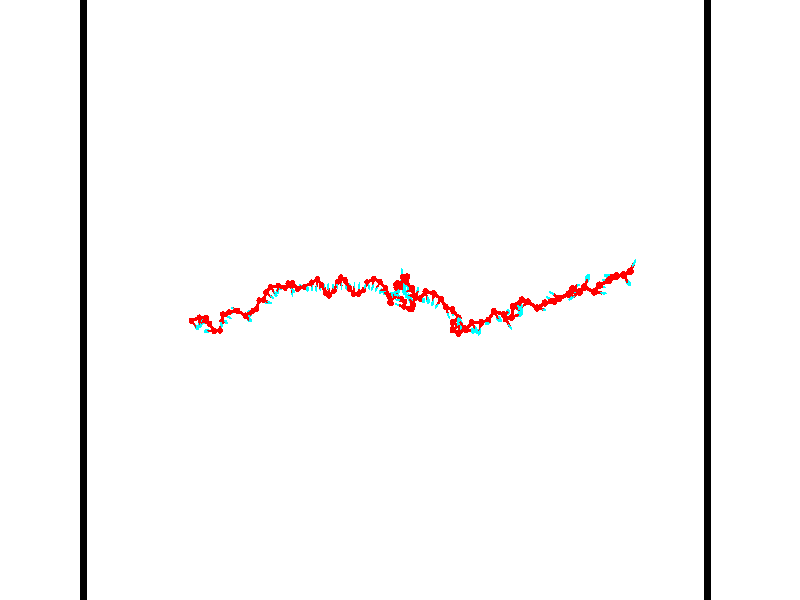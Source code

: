 // switches for output
#declare DRAW_BASES = 1; // possible values are 0, 1; only relevant for DNA ribbons
#declare DRAW_BASES_TYPE = 3; // possible values are 1, 2, 3; only relevant for DNA ribbons
#declare DRAW_FOG = 0; // set to 1 to enable fog

#include "colors.inc"

#include "transforms.inc"
background { rgb <1, 1, 1>}

#default {
   normal{
       ripples 0.25
       frequency 0.20
       turbulence 0.2
       lambda 5
   }
	finish {
		phong 0.1
		phong_size 40.
	}
}

// original window dimensions: 1024x640


// camera settings

camera {
	sky <-0, 1, 0>
	up <-0, 1, 0>
	right 1.6 * <0.99995, 0, 0.00999983>
	location <54.4867, 55, 106.329>
	look_at <55, 55, 55.0001>
	direction <0.513302, 0, -51.3289>
	angle 67.0682
}


# declare cpy_camera_pos = <54.4867, 55, 106.329>;
# if (DRAW_FOG = 1)
fog {
	fog_type 2
	up vnormalize(cpy_camera_pos)
	color rgbt<1,1,1,0.3>
	distance 1e-5
	fog_alt 3e-3
	fog_offset 88
}
# end


// LIGHTS

# declare lum = 6;
global_settings {
	ambient_light rgb lum * <0.05, 0.05, 0.05>
	max_trace_level 15
}# declare cpy_direct_light_amount = 0.25;
light_source
{	1000 * <-0.98995, -1, 1.00995>,
	rgb lum * cpy_direct_light_amount
	parallel
}

light_source
{	1000 * <0.98995, 1, -1.00995>,
	rgb lum * cpy_direct_light_amount
	parallel
}

// strand 0

// nucleotide -1

// particle -1
sphere {
	<35.686096, 53.391129, 50.106464> 0.250000
	pigment { color rgbt <1,0,0,0> }
	no_shadow
}
cylinder {
	<35.941429, 53.097191, 50.014774>,  <36.094627, 52.920830, 49.959759>, 0.100000
	pigment { color rgbt <1,0,0,0> }
	no_shadow
}
cylinder {
	<35.941429, 53.097191, 50.014774>,  <35.686096, 53.391129, 50.106464>, 0.100000
	pigment { color rgbt <1,0,0,0> }
	no_shadow
}

// particle -1
sphere {
	<35.941429, 53.097191, 50.014774> 0.100000
	pigment { color rgbt <1,0,0,0> }
	no_shadow
}
sphere {
	0, 1
	scale<0.080000,0.200000,0.300000>
	matrix <0.177410, 0.430212, -0.885123,
		0.749040, 0.524334, 0.404985,
		0.638329, -0.734841, -0.229224,
		36.132927, 52.876740, 49.946007>
	pigment { color rgbt <0,1,1,0> }
	no_shadow
}
cylinder {
	<36.377102, 53.627941, 49.965107>,  <35.686096, 53.391129, 50.106464>, 0.130000
	pigment { color rgbt <1,0,0,0> }
	no_shadow
}

// nucleotide -1

// particle -1
sphere {
	<36.377102, 53.627941, 49.965107> 0.250000
	pigment { color rgbt <1,0,0,0> }
	no_shadow
}
cylinder {
	<36.320221, 53.297798, 49.746540>,  <36.286095, 53.099712, 49.615402>, 0.100000
	pigment { color rgbt <1,0,0,0> }
	no_shadow
}
cylinder {
	<36.320221, 53.297798, 49.746540>,  <36.377102, 53.627941, 49.965107>, 0.100000
	pigment { color rgbt <1,0,0,0> }
	no_shadow
}

// particle -1
sphere {
	<36.320221, 53.297798, 49.746540> 0.100000
	pigment { color rgbt <1,0,0,0> }
	no_shadow
}
sphere {
	0, 1
	scale<0.080000,0.200000,0.300000>
	matrix <0.086964, 0.539471, -0.837501,
		0.986010, -0.166611, -0.004937,
		-0.142200, -0.825355, -0.546413,
		36.277561, 53.050190, 49.582615>
	pigment { color rgbt <0,1,1,0> }
	no_shadow
}
cylinder {
	<36.811722, 53.592846, 49.356392>,  <36.377102, 53.627941, 49.965107>, 0.130000
	pigment { color rgbt <1,0,0,0> }
	no_shadow
}

// nucleotide -1

// particle -1
sphere {
	<36.811722, 53.592846, 49.356392> 0.250000
	pigment { color rgbt <1,0,0,0> }
	no_shadow
}
cylinder {
	<36.514389, 53.340965, 49.266113>,  <36.335991, 53.189838, 49.211945>, 0.100000
	pigment { color rgbt <1,0,0,0> }
	no_shadow
}
cylinder {
	<36.514389, 53.340965, 49.266113>,  <36.811722, 53.592846, 49.356392>, 0.100000
	pigment { color rgbt <1,0,0,0> }
	no_shadow
}

// particle -1
sphere {
	<36.514389, 53.340965, 49.266113> 0.100000
	pigment { color rgbt <1,0,0,0> }
	no_shadow
}
sphere {
	0, 1
	scale<0.080000,0.200000,0.300000>
	matrix <0.003452, 0.333786, -0.942642,
		0.668915, -0.701475, -0.245940,
		-0.743331, -0.629698, -0.225697,
		36.291389, 53.152058, 49.198406>
	pigment { color rgbt <0,1,1,0> }
	no_shadow
}
cylinder {
	<37.003735, 53.117390, 48.893612>,  <36.811722, 53.592846, 49.356392>, 0.130000
	pigment { color rgbt <1,0,0,0> }
	no_shadow
}

// nucleotide -1

// particle -1
sphere {
	<37.003735, 53.117390, 48.893612> 0.250000
	pigment { color rgbt <1,0,0,0> }
	no_shadow
}
cylinder {
	<36.618778, 53.218426, 48.853600>,  <36.387806, 53.279049, 48.829594>, 0.100000
	pigment { color rgbt <1,0,0,0> }
	no_shadow
}
cylinder {
	<36.618778, 53.218426, 48.853600>,  <37.003735, 53.117390, 48.893612>, 0.100000
	pigment { color rgbt <1,0,0,0> }
	no_shadow
}

// particle -1
sphere {
	<36.618778, 53.218426, 48.853600> 0.100000
	pigment { color rgbt <1,0,0,0> }
	no_shadow
}
sphere {
	0, 1
	scale<0.080000,0.200000,0.300000>
	matrix <0.163521, 0.244539, -0.955752,
		-0.216956, -0.936161, -0.276646,
		-0.962388, 0.252594, -0.100028,
		36.330063, 53.294205, 48.823589>
	pigment { color rgbt <0,1,1,0> }
	no_shadow
}
cylinder {
	<37.424313, 52.533627, 48.853642>,  <37.003735, 53.117390, 48.893612>, 0.130000
	pigment { color rgbt <1,0,0,0> }
	no_shadow
}

// nucleotide -1

// particle -1
sphere {
	<37.424313, 52.533627, 48.853642> 0.250000
	pigment { color rgbt <1,0,0,0> }
	no_shadow
}
cylinder {
	<37.024467, 52.544647, 48.851883>,  <36.784561, 52.551258, 48.850830>, 0.100000
	pigment { color rgbt <1,0,0,0> }
	no_shadow
}
cylinder {
	<37.024467, 52.544647, 48.851883>,  <37.424313, 52.533627, 48.853642>, 0.100000
	pigment { color rgbt <1,0,0,0> }
	no_shadow
}

// particle -1
sphere {
	<37.024467, 52.544647, 48.851883> 0.100000
	pigment { color rgbt <1,0,0,0> }
	no_shadow
}
sphere {
	0, 1
	scale<0.080000,0.200000,0.300000>
	matrix <-0.012038, -0.567986, -0.822950,
		-0.025167, -0.822577, 0.568097,
		-0.999611, 0.027550, -0.004392,
		36.724583, 52.552914, 48.850567>
	pigment { color rgbt <0,1,1,0> }
	no_shadow
}
cylinder {
	<38.063553, 52.604218, 49.139992>,  <37.424313, 52.533627, 48.853642>, 0.130000
	pigment { color rgbt <1,0,0,0> }
	no_shadow
}

// nucleotide -1

// particle -1
sphere {
	<38.063553, 52.604218, 49.139992> 0.250000
	pigment { color rgbt <1,0,0,0> }
	no_shadow
}
cylinder {
	<38.203068, 52.857216, 49.416626>,  <38.286777, 53.009014, 49.582607>, 0.100000
	pigment { color rgbt <1,0,0,0> }
	no_shadow
}
cylinder {
	<38.203068, 52.857216, 49.416626>,  <38.063553, 52.604218, 49.139992>, 0.100000
	pigment { color rgbt <1,0,0,0> }
	no_shadow
}

// particle -1
sphere {
	<38.203068, 52.857216, 49.416626> 0.100000
	pigment { color rgbt <1,0,0,0> }
	no_shadow
}
sphere {
	0, 1
	scale<0.080000,0.200000,0.300000>
	matrix <0.635643, 0.382608, -0.670499,
		-0.688696, 0.673465, -0.268593,
		0.348792, 0.632499, 0.691584,
		38.307705, 53.046967, 49.624100>
	pigment { color rgbt <0,1,1,0> }
	no_shadow
}
cylinder {
	<38.177940, 53.331650, 48.899670>,  <38.063553, 52.604218, 49.139992>, 0.130000
	pigment { color rgbt <1,0,0,0> }
	no_shadow
}

// nucleotide -1

// particle -1
sphere {
	<38.177940, 53.331650, 48.899670> 0.250000
	pigment { color rgbt <1,0,0,0> }
	no_shadow
}
cylinder {
	<38.454811, 53.302563, 49.186893>,  <38.620934, 53.285110, 49.359226>, 0.100000
	pigment { color rgbt <1,0,0,0> }
	no_shadow
}
cylinder {
	<38.454811, 53.302563, 49.186893>,  <38.177940, 53.331650, 48.899670>, 0.100000
	pigment { color rgbt <1,0,0,0> }
	no_shadow
}

// particle -1
sphere {
	<38.454811, 53.302563, 49.186893> 0.100000
	pigment { color rgbt <1,0,0,0> }
	no_shadow
}
sphere {
	0, 1
	scale<0.080000,0.200000,0.300000>
	matrix <0.671722, 0.428803, -0.604085,
		-0.263974, 0.900466, 0.345656,
		0.692176, -0.072722, 0.718055,
		38.662464, 53.280746, 49.402309>
	pigment { color rgbt <0,1,1,0> }
	no_shadow
}
cylinder {
	<38.113522, 53.854671, 48.489334>,  <38.177940, 53.331650, 48.899670>, 0.130000
	pigment { color rgbt <1,0,0,0> }
	no_shadow
}

// nucleotide -1

// particle -1
sphere {
	<38.113522, 53.854671, 48.489334> 0.250000
	pigment { color rgbt <1,0,0,0> }
	no_shadow
}
cylinder {
	<38.392712, 53.719048, 48.237026>,  <38.560226, 53.637672, 48.085644>, 0.100000
	pigment { color rgbt <1,0,0,0> }
	no_shadow
}
cylinder {
	<38.392712, 53.719048, 48.237026>,  <38.113522, 53.854671, 48.489334>, 0.100000
	pigment { color rgbt <1,0,0,0> }
	no_shadow
}

// particle -1
sphere {
	<38.392712, 53.719048, 48.237026> 0.100000
	pigment { color rgbt <1,0,0,0> }
	no_shadow
}
sphere {
	0, 1
	scale<0.080000,0.200000,0.300000>
	matrix <0.492208, 0.866916, 0.078661,
		0.520151, -0.365371, 0.771976,
		0.697979, -0.339057, -0.630766,
		38.602104, 53.617329, 48.047798>
	pigment { color rgbt <0,1,1,0> }
	no_shadow
}
cylinder {
	<38.808777, 54.025616, 48.802822>,  <38.113522, 53.854671, 48.489334>, 0.130000
	pigment { color rgbt <1,0,0,0> }
	no_shadow
}

// nucleotide -1

// particle -1
sphere {
	<38.808777, 54.025616, 48.802822> 0.250000
	pigment { color rgbt <1,0,0,0> }
	no_shadow
}
cylinder {
	<38.794044, 54.007023, 48.403526>,  <38.785206, 53.995865, 48.163948>, 0.100000
	pigment { color rgbt <1,0,0,0> }
	no_shadow
}
cylinder {
	<38.794044, 54.007023, 48.403526>,  <38.808777, 54.025616, 48.802822>, 0.100000
	pigment { color rgbt <1,0,0,0> }
	no_shadow
}

// particle -1
sphere {
	<38.794044, 54.007023, 48.403526> 0.100000
	pigment { color rgbt <1,0,0,0> }
	no_shadow
}
sphere {
	0, 1
	scale<0.080000,0.200000,0.300000>
	matrix <0.463870, 0.883984, -0.058280,
		0.885137, -0.465200, -0.010996,
		-0.036832, -0.046485, -0.998240,
		38.782993, 53.993076, 48.104053>
	pigment { color rgbt <0,1,1,0> }
	no_shadow
}
cylinder {
	<39.514153, 54.141823, 48.366081>,  <38.808777, 54.025616, 48.802822>, 0.130000
	pigment { color rgbt <1,0,0,0> }
	no_shadow
}

// nucleotide -1

// particle -1
sphere {
	<39.514153, 54.141823, 48.366081> 0.250000
	pigment { color rgbt <1,0,0,0> }
	no_shadow
}
cylinder {
	<39.199745, 54.242752, 48.140335>,  <39.011101, 54.303310, 48.004887>, 0.100000
	pigment { color rgbt <1,0,0,0> }
	no_shadow
}
cylinder {
	<39.199745, 54.242752, 48.140335>,  <39.514153, 54.141823, 48.366081>, 0.100000
	pigment { color rgbt <1,0,0,0> }
	no_shadow
}

// particle -1
sphere {
	<39.199745, 54.242752, 48.140335> 0.100000
	pigment { color rgbt <1,0,0,0> }
	no_shadow
}
sphere {
	0, 1
	scale<0.080000,0.200000,0.300000>
	matrix <0.486565, 0.815651, -0.312998,
		0.381349, -0.520622, -0.763888,
		-0.786020, 0.252320, -0.564364,
		38.963940, 54.318447, 47.971027>
	pigment { color rgbt <0,1,1,0> }
	no_shadow
}
cylinder {
	<40.233761, 53.753731, 48.354076>,  <39.514153, 54.141823, 48.366081>, 0.130000
	pigment { color rgbt <1,0,0,0> }
	no_shadow
}

// nucleotide -1

// particle -1
sphere {
	<40.233761, 53.753731, 48.354076> 0.250000
	pigment { color rgbt <1,0,0,0> }
	no_shadow
}
cylinder {
	<40.397896, 53.542233, 48.056877>,  <40.496376, 53.415333, 47.878555>, 0.100000
	pigment { color rgbt <1,0,0,0> }
	no_shadow
}
cylinder {
	<40.397896, 53.542233, 48.056877>,  <40.233761, 53.753731, 48.354076>, 0.100000
	pigment { color rgbt <1,0,0,0> }
	no_shadow
}

// particle -1
sphere {
	<40.397896, 53.542233, 48.056877> 0.100000
	pigment { color rgbt <1,0,0,0> }
	no_shadow
}
sphere {
	0, 1
	scale<0.080000,0.200000,0.300000>
	matrix <-0.255524, 0.715453, -0.650257,
		0.875404, 0.456678, 0.158468,
		0.410335, -0.528746, -0.743003,
		40.520996, 53.383610, 47.833977>
	pigment { color rgbt <0,1,1,0> }
	no_shadow
}
cylinder {
	<40.888763, 54.138912, 47.935238>,  <40.233761, 53.753731, 48.354076>, 0.130000
	pigment { color rgbt <1,0,0,0> }
	no_shadow
}

// nucleotide -1

// particle -1
sphere {
	<40.888763, 54.138912, 47.935238> 0.250000
	pigment { color rgbt <1,0,0,0> }
	no_shadow
}
cylinder {
	<40.647583, 53.911552, 47.711319>,  <40.502876, 53.775135, 47.576969>, 0.100000
	pigment { color rgbt <1,0,0,0> }
	no_shadow
}
cylinder {
	<40.647583, 53.911552, 47.711319>,  <40.888763, 54.138912, 47.935238>, 0.100000
	pigment { color rgbt <1,0,0,0> }
	no_shadow
}

// particle -1
sphere {
	<40.647583, 53.911552, 47.711319> 0.100000
	pigment { color rgbt <1,0,0,0> }
	no_shadow
}
sphere {
	0, 1
	scale<0.080000,0.200000,0.300000>
	matrix <-0.253628, 0.801864, -0.541006,
		0.756387, -0.184220, -0.627647,
		-0.602952, -0.568399, -0.559796,
		40.466698, 53.741032, 47.543381>
	pigment { color rgbt <0,1,1,0> }
	no_shadow
}
cylinder {
	<41.093788, 54.286278, 47.376869>,  <40.888763, 54.138912, 47.935238>, 0.130000
	pigment { color rgbt <1,0,0,0> }
	no_shadow
}

// nucleotide -1

// particle -1
sphere {
	<41.093788, 54.286278, 47.376869> 0.250000
	pigment { color rgbt <1,0,0,0> }
	no_shadow
}
cylinder {
	<40.715862, 54.160019, 47.341789>,  <40.489105, 54.084263, 47.320740>, 0.100000
	pigment { color rgbt <1,0,0,0> }
	no_shadow
}
cylinder {
	<40.715862, 54.160019, 47.341789>,  <41.093788, 54.286278, 47.376869>, 0.100000
	pigment { color rgbt <1,0,0,0> }
	no_shadow
}

// particle -1
sphere {
	<40.715862, 54.160019, 47.341789> 0.100000
	pigment { color rgbt <1,0,0,0> }
	no_shadow
}
sphere {
	0, 1
	scale<0.080000,0.200000,0.300000>
	matrix <-0.223898, 0.817587, -0.530492,
		0.239148, -0.481582, -0.843141,
		-0.944816, -0.315644, -0.087699,
		40.432419, 54.065327, 47.315479>
	pigment { color rgbt <0,1,1,0> }
	no_shadow
}
cylinder {
	<41.347755, 54.973732, 47.404194>,  <41.093788, 54.286278, 47.376869>, 0.130000
	pigment { color rgbt <1,0,0,0> }
	no_shadow
}

// nucleotide -1

// particle -1
sphere {
	<41.347755, 54.973732, 47.404194> 0.250000
	pigment { color rgbt <1,0,0,0> }
	no_shadow
}
cylinder {
	<41.730129, 54.865639, 47.450089>,  <41.959553, 54.800781, 47.477623>, 0.100000
	pigment { color rgbt <1,0,0,0> }
	no_shadow
}
cylinder {
	<41.730129, 54.865639, 47.450089>,  <41.347755, 54.973732, 47.404194>, 0.100000
	pigment { color rgbt <1,0,0,0> }
	no_shadow
}

// particle -1
sphere {
	<41.730129, 54.865639, 47.450089> 0.100000
	pigment { color rgbt <1,0,0,0> }
	no_shadow
}
sphere {
	0, 1
	scale<0.080000,0.200000,0.300000>
	matrix <-0.288010, -0.938980, 0.188059,
		0.056912, -0.212817, -0.975433,
		0.955935, -0.270231, 0.114733,
		42.016911, 54.784569, 47.484509>
	pigment { color rgbt <0,1,1,0> }
	no_shadow
}
cylinder {
	<41.911465, 54.986618, 47.928082>,  <41.347755, 54.973732, 47.404194>, 0.130000
	pigment { color rgbt <1,0,0,0> }
	no_shadow
}

// nucleotide -1

// particle -1
sphere {
	<41.911465, 54.986618, 47.928082> 0.250000
	pigment { color rgbt <1,0,0,0> }
	no_shadow
}
cylinder {
	<42.269608, 54.882271, 48.072456>,  <42.484493, 54.819660, 48.159081>, 0.100000
	pigment { color rgbt <1,0,0,0> }
	no_shadow
}
cylinder {
	<42.269608, 54.882271, 48.072456>,  <41.911465, 54.986618, 47.928082>, 0.100000
	pigment { color rgbt <1,0,0,0> }
	no_shadow
}

// particle -1
sphere {
	<42.269608, 54.882271, 48.072456> 0.100000
	pigment { color rgbt <1,0,0,0> }
	no_shadow
}
sphere {
	0, 1
	scale<0.080000,0.200000,0.300000>
	matrix <0.358129, 0.903517, -0.235372,
		-0.264709, 0.340004, 0.902400,
		0.895361, -0.260871, 0.360935,
		42.538216, 54.804008, 48.180737>
	pigment { color rgbt <0,1,1,0> }
	no_shadow
}
cylinder {
	<42.206257, 55.613396, 48.303356>,  <41.911465, 54.986618, 47.928082>, 0.130000
	pigment { color rgbt <1,0,0,0> }
	no_shadow
}

// nucleotide -1

// particle -1
sphere {
	<42.206257, 55.613396, 48.303356> 0.250000
	pigment { color rgbt <1,0,0,0> }
	no_shadow
}
cylinder {
	<42.501999, 55.389149, 48.154194>,  <42.679443, 55.254601, 48.064697>, 0.100000
	pigment { color rgbt <1,0,0,0> }
	no_shadow
}
cylinder {
	<42.501999, 55.389149, 48.154194>,  <42.206257, 55.613396, 48.303356>, 0.100000
	pigment { color rgbt <1,0,0,0> }
	no_shadow
}

// particle -1
sphere {
	<42.501999, 55.389149, 48.154194> 0.100000
	pigment { color rgbt <1,0,0,0> }
	no_shadow
}
sphere {
	0, 1
	scale<0.080000,0.200000,0.300000>
	matrix <0.444077, 0.822322, -0.355785,
		0.506110, 0.097451, 0.856945,
		0.739357, -0.560616, -0.372910,
		42.723804, 55.220963, 48.042320>
	pigment { color rgbt <0,1,1,0> }
	no_shadow
}
cylinder {
	<42.597008, 56.037727, 47.954117>,  <42.206257, 55.613396, 48.303356>, 0.130000
	pigment { color rgbt <1,0,0,0> }
	no_shadow
}

// nucleotide -1

// particle -1
sphere {
	<42.597008, 56.037727, 47.954117> 0.250000
	pigment { color rgbt <1,0,0,0> }
	no_shadow
}
cylinder {
	<42.821812, 55.721157, 47.857952>,  <42.956692, 55.531216, 47.800255>, 0.100000
	pigment { color rgbt <1,0,0,0> }
	no_shadow
}
cylinder {
	<42.821812, 55.721157, 47.857952>,  <42.597008, 56.037727, 47.954117>, 0.100000
	pigment { color rgbt <1,0,0,0> }
	no_shadow
}

// particle -1
sphere {
	<42.821812, 55.721157, 47.857952> 0.100000
	pigment { color rgbt <1,0,0,0> }
	no_shadow
}
sphere {
	0, 1
	scale<0.080000,0.200000,0.300000>
	matrix <0.370415, 0.500697, -0.782365,
		0.739555, 0.350642, 0.574550,
		0.562006, -0.791424, -0.240410,
		42.990414, 55.483730, 47.785828>
	pigment { color rgbt <0,1,1,0> }
	no_shadow
}
cylinder {
	<43.336216, 56.156540, 48.009956>,  <42.597008, 56.037727, 47.954117>, 0.130000
	pigment { color rgbt <1,0,0,0> }
	no_shadow
}

// nucleotide -1

// particle -1
sphere {
	<43.336216, 56.156540, 48.009956> 0.250000
	pigment { color rgbt <1,0,0,0> }
	no_shadow
}
cylinder {
	<43.227684, 55.888859, 47.733246>,  <43.162563, 55.728252, 47.567219>, 0.100000
	pigment { color rgbt <1,0,0,0> }
	no_shadow
}
cylinder {
	<43.227684, 55.888859, 47.733246>,  <43.336216, 56.156540, 48.009956>, 0.100000
	pigment { color rgbt <1,0,0,0> }
	no_shadow
}

// particle -1
sphere {
	<43.227684, 55.888859, 47.733246> 0.100000
	pigment { color rgbt <1,0,0,0> }
	no_shadow
}
sphere {
	0, 1
	scale<0.080000,0.200000,0.300000>
	matrix <0.437715, 0.554315, -0.707912,
		0.857196, -0.494878, 0.142516,
		-0.271331, -0.669201, -0.691772,
		43.146286, 55.688099, 47.525715>
	pigment { color rgbt <0,1,1,0> }
	no_shadow
}
cylinder {
	<43.927921, 55.983318, 47.646973>,  <43.336216, 56.156540, 48.009956>, 0.130000
	pigment { color rgbt <1,0,0,0> }
	no_shadow
}

// nucleotide -1

// particle -1
sphere {
	<43.927921, 55.983318, 47.646973> 0.250000
	pigment { color rgbt <1,0,0,0> }
	no_shadow
}
cylinder {
	<43.598167, 55.972904, 47.420799>,  <43.400314, 55.966656, 47.285095>, 0.100000
	pigment { color rgbt <1,0,0,0> }
	no_shadow
}
cylinder {
	<43.598167, 55.972904, 47.420799>,  <43.927921, 55.983318, 47.646973>, 0.100000
	pigment { color rgbt <1,0,0,0> }
	no_shadow
}

// particle -1
sphere {
	<43.598167, 55.972904, 47.420799> 0.100000
	pigment { color rgbt <1,0,0,0> }
	no_shadow
}
sphere {
	0, 1
	scale<0.080000,0.200000,0.300000>
	matrix <0.385040, 0.706416, -0.593903,
		0.414888, -0.707318, -0.572336,
		-0.824386, -0.026031, -0.565429,
		43.350853, 55.965096, 47.251171>
	pigment { color rgbt <0,1,1,0> }
	no_shadow
}
cylinder {
	<44.595398, 56.157944, 47.995167>,  <43.927921, 55.983318, 47.646973>, 0.130000
	pigment { color rgbt <1,0,0,0> }
	no_shadow
}

// nucleotide -1

// particle -1
sphere {
	<44.595398, 56.157944, 47.995167> 0.250000
	pigment { color rgbt <1,0,0,0> }
	no_shadow
}
cylinder {
	<44.664597, 55.779469, 48.104565>,  <44.706116, 55.552383, 48.170204>, 0.100000
	pigment { color rgbt <1,0,0,0> }
	no_shadow
}
cylinder {
	<44.664597, 55.779469, 48.104565>,  <44.595398, 56.157944, 47.995167>, 0.100000
	pigment { color rgbt <1,0,0,0> }
	no_shadow
}

// particle -1
sphere {
	<44.664597, 55.779469, 48.104565> 0.100000
	pigment { color rgbt <1,0,0,0> }
	no_shadow
}
sphere {
	0, 1
	scale<0.080000,0.200000,0.300000>
	matrix <-0.920143, -0.056218, 0.387526,
		-0.351298, -0.318690, -0.880355,
		0.172993, -0.946190, 0.273491,
		44.716496, 55.495613, 48.186611>
	pigment { color rgbt <0,1,1,0> }
	no_shadow
}
cylinder {
	<44.387218, 56.323212, 48.650997>,  <44.595398, 56.157944, 47.995167>, 0.130000
	pigment { color rgbt <1,0,0,0> }
	no_shadow
}

// nucleotide -1

// particle -1
sphere {
	<44.387218, 56.323212, 48.650997> 0.250000
	pigment { color rgbt <1,0,0,0> }
	no_shadow
}
cylinder {
	<44.639351, 56.017998, 48.593784>,  <44.790630, 55.834869, 48.559456>, 0.100000
	pigment { color rgbt <1,0,0,0> }
	no_shadow
}
cylinder {
	<44.639351, 56.017998, 48.593784>,  <44.387218, 56.323212, 48.650997>, 0.100000
	pigment { color rgbt <1,0,0,0> }
	no_shadow
}

// particle -1
sphere {
	<44.639351, 56.017998, 48.593784> 0.100000
	pigment { color rgbt <1,0,0,0> }
	no_shadow
}
sphere {
	0, 1
	scale<0.080000,0.200000,0.300000>
	matrix <0.757653, 0.564465, 0.327630,
		-0.169254, -0.314887, 0.933916,
		0.630329, -0.763037, -0.143037,
		44.828449, 55.789085, 48.550873>
	pigment { color rgbt <0,1,1,0> }
	no_shadow
}
cylinder {
	<44.912849, 56.328274, 49.195343>,  <44.387218, 56.323212, 48.650997>, 0.130000
	pigment { color rgbt <1,0,0,0> }
	no_shadow
}

// nucleotide -1

// particle -1
sphere {
	<44.912849, 56.328274, 49.195343> 0.250000
	pigment { color rgbt <1,0,0,0> }
	no_shadow
}
cylinder {
	<45.088951, 56.112469, 48.908260>,  <45.194614, 55.982986, 48.736012>, 0.100000
	pigment { color rgbt <1,0,0,0> }
	no_shadow
}
cylinder {
	<45.088951, 56.112469, 48.908260>,  <44.912849, 56.328274, 49.195343>, 0.100000
	pigment { color rgbt <1,0,0,0> }
	no_shadow
}

// particle -1
sphere {
	<45.088951, 56.112469, 48.908260> 0.100000
	pigment { color rgbt <1,0,0,0> }
	no_shadow
}
sphere {
	0, 1
	scale<0.080000,0.200000,0.300000>
	matrix <0.879319, 0.420731, 0.223125,
		0.181582, -0.729323, 0.659633,
		0.440258, -0.539512, -0.717704,
		45.221027, 55.950615, 48.692947>
	pigment { color rgbt <0,1,1,0> }
	no_shadow
}
cylinder {
	<45.410633, 55.871017, 49.427032>,  <44.912849, 56.328274, 49.195343>, 0.130000
	pigment { color rgbt <1,0,0,0> }
	no_shadow
}

// nucleotide -1

// particle -1
sphere {
	<45.410633, 55.871017, 49.427032> 0.250000
	pigment { color rgbt <1,0,0,0> }
	no_shadow
}
cylinder {
	<45.505898, 55.999554, 49.060421>,  <45.563057, 56.076675, 48.840454>, 0.100000
	pigment { color rgbt <1,0,0,0> }
	no_shadow
}
cylinder {
	<45.505898, 55.999554, 49.060421>,  <45.410633, 55.871017, 49.427032>, 0.100000
	pigment { color rgbt <1,0,0,0> }
	no_shadow
}

// particle -1
sphere {
	<45.505898, 55.999554, 49.060421> 0.100000
	pigment { color rgbt <1,0,0,0> }
	no_shadow
}
sphere {
	0, 1
	scale<0.080000,0.200000,0.300000>
	matrix <0.869390, 0.350124, 0.348674,
		0.432941, -0.879859, -0.195985,
		0.238165, 0.321343, -0.916524,
		45.577347, 56.095955, 48.785465>
	pigment { color rgbt <0,1,1,0> }
	no_shadow
}
cylinder {
	<46.118034, 56.037502, 49.686897>,  <45.410633, 55.871017, 49.427032>, 0.130000
	pigment { color rgbt <1,0,0,0> }
	no_shadow
}

// nucleotide -1

// particle -1
sphere {
	<46.118034, 56.037502, 49.686897> 0.250000
	pigment { color rgbt <1,0,0,0> }
	no_shadow
}
cylinder {
	<46.310276, 55.933731, 50.021969>,  <46.425621, 55.871468, 50.223011>, 0.100000
	pigment { color rgbt <1,0,0,0> }
	no_shadow
}
cylinder {
	<46.310276, 55.933731, 50.021969>,  <46.118034, 56.037502, 49.686897>, 0.100000
	pigment { color rgbt <1,0,0,0> }
	no_shadow
}

// particle -1
sphere {
	<46.310276, 55.933731, 50.021969> 0.100000
	pigment { color rgbt <1,0,0,0> }
	no_shadow
}
sphere {
	0, 1
	scale<0.080000,0.200000,0.300000>
	matrix <0.829043, -0.176946, -0.530451,
		0.285839, 0.949414, 0.130036,
		0.480608, -0.259429, 0.837683,
		46.454460, 55.855904, 50.273273>
	pigment { color rgbt <0,1,1,0> }
	no_shadow
}
cylinder {
	<46.737503, 56.361927, 49.485603>,  <46.118034, 56.037502, 49.686897>, 0.130000
	pigment { color rgbt <1,0,0,0> }
	no_shadow
}

// nucleotide -1

// particle -1
sphere {
	<46.737503, 56.361927, 49.485603> 0.250000
	pigment { color rgbt <1,0,0,0> }
	no_shadow
}
cylinder {
	<46.810360, 56.107956, 49.785919>,  <46.854076, 55.955574, 49.966110>, 0.100000
	pigment { color rgbt <1,0,0,0> }
	no_shadow
}
cylinder {
	<46.810360, 56.107956, 49.785919>,  <46.737503, 56.361927, 49.485603>, 0.100000
	pigment { color rgbt <1,0,0,0> }
	no_shadow
}

// particle -1
sphere {
	<46.810360, 56.107956, 49.785919> 0.100000
	pigment { color rgbt <1,0,0,0> }
	no_shadow
}
sphere {
	0, 1
	scale<0.080000,0.200000,0.300000>
	matrix <0.926403, -0.145096, -0.347456,
		0.329546, 0.758822, 0.561772,
		0.182146, -0.634930, 0.750791,
		46.865005, 55.917477, 50.011158>
	pigment { color rgbt <0,1,1,0> }
	no_shadow
}
cylinder {
	<47.310814, 56.629551, 49.847820>,  <46.737503, 56.361927, 49.485603>, 0.130000
	pigment { color rgbt <1,0,0,0> }
	no_shadow
}

// nucleotide -1

// particle -1
sphere {
	<47.310814, 56.629551, 49.847820> 0.250000
	pigment { color rgbt <1,0,0,0> }
	no_shadow
}
cylinder {
	<47.269222, 56.231735, 49.844139>,  <47.244267, 55.993046, 49.841930>, 0.100000
	pigment { color rgbt <1,0,0,0> }
	no_shadow
}
cylinder {
	<47.269222, 56.231735, 49.844139>,  <47.310814, 56.629551, 49.847820>, 0.100000
	pigment { color rgbt <1,0,0,0> }
	no_shadow
}

// particle -1
sphere {
	<47.269222, 56.231735, 49.844139> 0.100000
	pigment { color rgbt <1,0,0,0> }
	no_shadow
}
sphere {
	0, 1
	scale<0.080000,0.200000,0.300000>
	matrix <0.934955, -0.094584, -0.341926,
		0.339187, -0.044157, 0.939682,
		-0.103977, -0.994537, -0.009203,
		47.238029, 55.933372, 49.841377>
	pigment { color rgbt <0,1,1,0> }
	no_shadow
}
cylinder {
	<47.760853, 56.166756, 50.280525>,  <47.310814, 56.629551, 49.847820>, 0.130000
	pigment { color rgbt <1,0,0,0> }
	no_shadow
}

// nucleotide -1

// particle -1
sphere {
	<47.760853, 56.166756, 50.280525> 0.250000
	pigment { color rgbt <1,0,0,0> }
	no_shadow
}
cylinder {
	<47.655567, 56.014992, 49.925724>,  <47.592396, 55.923935, 49.712845>, 0.100000
	pigment { color rgbt <1,0,0,0> }
	no_shadow
}
cylinder {
	<47.655567, 56.014992, 49.925724>,  <47.760853, 56.166756, 50.280525>, 0.100000
	pigment { color rgbt <1,0,0,0> }
	no_shadow
}

// particle -1
sphere {
	<47.655567, 56.014992, 49.925724> 0.100000
	pigment { color rgbt <1,0,0,0> }
	no_shadow
}
sphere {
	0, 1
	scale<0.080000,0.200000,0.300000>
	matrix <0.929403, 0.146832, -0.338599,
		0.258708, -0.913503, 0.313977,
		-0.263210, -0.379410, -0.887000,
		47.576603, 55.901169, 49.659622>
	pigment { color rgbt <0,1,1,0> }
	no_shadow
}
cylinder {
	<48.106361, 55.576908, 50.116112>,  <47.760853, 56.166756, 50.280525>, 0.130000
	pigment { color rgbt <1,0,0,0> }
	no_shadow
}

// nucleotide -1

// particle -1
sphere {
	<48.106361, 55.576908, 50.116112> 0.250000
	pigment { color rgbt <1,0,0,0> }
	no_shadow
}
cylinder {
	<48.032810, 55.812454, 49.801296>,  <47.988678, 55.953781, 49.612408>, 0.100000
	pigment { color rgbt <1,0,0,0> }
	no_shadow
}
cylinder {
	<48.032810, 55.812454, 49.801296>,  <48.106361, 55.576908, 50.116112>, 0.100000
	pigment { color rgbt <1,0,0,0> }
	no_shadow
}

// particle -1
sphere {
	<48.032810, 55.812454, 49.801296> 0.100000
	pigment { color rgbt <1,0,0,0> }
	no_shadow
}
sphere {
	0, 1
	scale<0.080000,0.200000,0.300000>
	matrix <0.975626, 0.206894, -0.073138,
		0.119765, -0.781302, -0.612555,
		-0.183877, 0.588865, -0.787037,
		47.977646, 55.989113, 49.565186>
	pigment { color rgbt <0,1,1,0> }
	no_shadow
}
cylinder {
	<48.369751, 55.338051, 49.454548>,  <48.106361, 55.576908, 50.116112>, 0.130000
	pigment { color rgbt <1,0,0,0> }
	no_shadow
}

// nucleotide -1

// particle -1
sphere {
	<48.369751, 55.338051, 49.454548> 0.250000
	pigment { color rgbt <1,0,0,0> }
	no_shadow
}
cylinder {
	<48.346134, 55.731087, 49.525002>,  <48.331963, 55.966908, 49.567272>, 0.100000
	pigment { color rgbt <1,0,0,0> }
	no_shadow
}
cylinder {
	<48.346134, 55.731087, 49.525002>,  <48.369751, 55.338051, 49.454548>, 0.100000
	pigment { color rgbt <1,0,0,0> }
	no_shadow
}

// particle -1
sphere {
	<48.346134, 55.731087, 49.525002> 0.100000
	pigment { color rgbt <1,0,0,0> }
	no_shadow
}
sphere {
	0, 1
	scale<0.080000,0.200000,0.300000>
	matrix <0.976734, 0.020426, 0.213479,
		0.206165, 0.184642, -0.960939,
		-0.059045, 0.982594, 0.176135,
		48.328423, 56.025864, 49.577843>
	pigment { color rgbt <0,1,1,0> }
	no_shadow
}
cylinder {
	<48.807957, 55.737514, 49.041321>,  <48.369751, 55.338051, 49.454548>, 0.130000
	pigment { color rgbt <1,0,0,0> }
	no_shadow
}

// nucleotide -1

// particle -1
sphere {
	<48.807957, 55.737514, 49.041321> 0.250000
	pigment { color rgbt <1,0,0,0> }
	no_shadow
}
cylinder {
	<48.796146, 55.910995, 49.401550>,  <48.789059, 56.015083, 49.617687>, 0.100000
	pigment { color rgbt <1,0,0,0> }
	no_shadow
}
cylinder {
	<48.796146, 55.910995, 49.401550>,  <48.807957, 55.737514, 49.041321>, 0.100000
	pigment { color rgbt <1,0,0,0> }
	no_shadow
}

// particle -1
sphere {
	<48.796146, 55.910995, 49.401550> 0.100000
	pigment { color rgbt <1,0,0,0> }
	no_shadow
}
sphere {
	0, 1
	scale<0.080000,0.200000,0.300000>
	matrix <0.998648, -0.025765, 0.045150,
		0.042784, 0.900688, -0.432354,
		-0.029527, 0.433701, 0.900573,
		48.787289, 56.041107, 49.671722>
	pigment { color rgbt <0,1,1,0> }
	no_shadow
}
cylinder {
	<49.114262, 56.400951, 49.083340>,  <48.807957, 55.737514, 49.041321>, 0.130000
	pigment { color rgbt <1,0,0,0> }
	no_shadow
}

// nucleotide -1

// particle -1
sphere {
	<49.114262, 56.400951, 49.083340> 0.250000
	pigment { color rgbt <1,0,0,0> }
	no_shadow
}
cylinder {
	<49.153858, 56.217087, 49.436363>,  <49.177616, 56.106770, 49.648178>, 0.100000
	pigment { color rgbt <1,0,0,0> }
	no_shadow
}
cylinder {
	<49.153858, 56.217087, 49.436363>,  <49.114262, 56.400951, 49.083340>, 0.100000
	pigment { color rgbt <1,0,0,0> }
	no_shadow
}

// particle -1
sphere {
	<49.153858, 56.217087, 49.436363> 0.100000
	pigment { color rgbt <1,0,0,0> }
	no_shadow
}
sphere {
	0, 1
	scale<0.080000,0.200000,0.300000>
	matrix <0.978079, 0.208230, -0.001256,
		-0.183199, 0.863339, 0.470195,
		0.098994, -0.459658, 0.882562,
		49.183556, 56.079189, 49.701130>
	pigment { color rgbt <0,1,1,0> }
	no_shadow
}
cylinder {
	<49.508453, 56.758293, 49.593452>,  <49.114262, 56.400951, 49.083340>, 0.130000
	pigment { color rgbt <1,0,0,0> }
	no_shadow
}

// nucleotide -1

// particle -1
sphere {
	<49.508453, 56.758293, 49.593452> 0.250000
	pigment { color rgbt <1,0,0,0> }
	no_shadow
}
cylinder {
	<49.543797, 56.365341, 49.659325>,  <49.565002, 56.129570, 49.698849>, 0.100000
	pigment { color rgbt <1,0,0,0> }
	no_shadow
}
cylinder {
	<49.543797, 56.365341, 49.659325>,  <49.508453, 56.758293, 49.593452>, 0.100000
	pigment { color rgbt <1,0,0,0> }
	no_shadow
}

// particle -1
sphere {
	<49.543797, 56.365341, 49.659325> 0.100000
	pigment { color rgbt <1,0,0,0> }
	no_shadow
}
sphere {
	0, 1
	scale<0.080000,0.200000,0.300000>
	matrix <0.994864, 0.078835, -0.063488,
		0.049386, 0.169448, 0.984301,
		0.088356, -0.982381, 0.164685,
		49.570305, 56.070625, 49.708729>
	pigment { color rgbt <0,1,1,0> }
	no_shadow
}
cylinder {
	<49.947109, 56.539436, 50.131626>,  <49.508453, 56.758293, 49.593452>, 0.130000
	pigment { color rgbt <1,0,0,0> }
	no_shadow
}

// nucleotide -1

// particle -1
sphere {
	<49.947109, 56.539436, 50.131626> 0.250000
	pigment { color rgbt <1,0,0,0> }
	no_shadow
}
cylinder {
	<49.960209, 56.259727, 49.845985>,  <49.968067, 56.091900, 49.674603>, 0.100000
	pigment { color rgbt <1,0,0,0> }
	no_shadow
}
cylinder {
	<49.960209, 56.259727, 49.845985>,  <49.947109, 56.539436, 50.131626>, 0.100000
	pigment { color rgbt <1,0,0,0> }
	no_shadow
}

// particle -1
sphere {
	<49.960209, 56.259727, 49.845985> 0.100000
	pigment { color rgbt <1,0,0,0> }
	no_shadow
}
sphere {
	0, 1
	scale<0.080000,0.200000,0.300000>
	matrix <0.961730, 0.216517, -0.167918,
		0.272036, -0.681275, 0.679603,
		0.032747, -0.699274, -0.714103,
		49.970032, 56.049946, 49.631756>
	pigment { color rgbt <0,1,1,0> }
	no_shadow
}
cylinder {
	<50.372620, 55.883114, 50.320232>,  <49.947109, 56.539436, 50.131626>, 0.130000
	pigment { color rgbt <1,0,0,0> }
	no_shadow
}

// nucleotide -1

// particle -1
sphere {
	<50.372620, 55.883114, 50.320232> 0.250000
	pigment { color rgbt <1,0,0,0> }
	no_shadow
}
cylinder {
	<50.373322, 56.018639, 49.943893>,  <50.373741, 56.099953, 49.718090>, 0.100000
	pigment { color rgbt <1,0,0,0> }
	no_shadow
}
cylinder {
	<50.373322, 56.018639, 49.943893>,  <50.372620, 55.883114, 50.320232>, 0.100000
	pigment { color rgbt <1,0,0,0> }
	no_shadow
}

// particle -1
sphere {
	<50.373322, 56.018639, 49.943893> 0.100000
	pigment { color rgbt <1,0,0,0> }
	no_shadow
}
sphere {
	0, 1
	scale<0.080000,0.200000,0.300000>
	matrix <0.982586, 0.174227, 0.064573,
		0.185800, -0.924581, -0.332607,
		0.001754, 0.338813, -0.940852,
		50.373848, 56.120281, 49.661636>
	pigment { color rgbt <0,1,1,0> }
	no_shadow
}
cylinder {
	<50.674644, 55.492928, 49.702621>,  <50.372620, 55.883114, 50.320232>, 0.130000
	pigment { color rgbt <1,0,0,0> }
	no_shadow
}

// nucleotide -1

// particle -1
sphere {
	<50.674644, 55.492928, 49.702621> 0.250000
	pigment { color rgbt <1,0,0,0> }
	no_shadow
}
cylinder {
	<50.728897, 55.876991, 49.604893>,  <50.761448, 56.107430, 49.546257>, 0.100000
	pigment { color rgbt <1,0,0,0> }
	no_shadow
}
cylinder {
	<50.728897, 55.876991, 49.604893>,  <50.674644, 55.492928, 49.702621>, 0.100000
	pigment { color rgbt <1,0,0,0> }
	no_shadow
}

// particle -1
sphere {
	<50.728897, 55.876991, 49.604893> 0.100000
	pigment { color rgbt <1,0,0,0> }
	no_shadow
}
sphere {
	0, 1
	scale<0.080000,0.200000,0.300000>
	matrix <0.988499, -0.147793, -0.032066,
		-0.066897, -0.237158, -0.969165,
		0.135631, 0.960163, -0.244317,
		50.769585, 56.165039, 49.531597>
	pigment { color rgbt <0,1,1,0> }
	no_shadow
}
cylinder {
	<51.114956, 55.490692, 49.126705>,  <50.674644, 55.492928, 49.702621>, 0.130000
	pigment { color rgbt <1,0,0,0> }
	no_shadow
}

// nucleotide -1

// particle -1
sphere {
	<51.114956, 55.490692, 49.126705> 0.250000
	pigment { color rgbt <1,0,0,0> }
	no_shadow
}
cylinder {
	<51.169674, 55.838211, 49.317062>,  <51.202503, 56.046722, 49.431278>, 0.100000
	pigment { color rgbt <1,0,0,0> }
	no_shadow
}
cylinder {
	<51.169674, 55.838211, 49.317062>,  <51.114956, 55.490692, 49.126705>, 0.100000
	pigment { color rgbt <1,0,0,0> }
	no_shadow
}

// particle -1
sphere {
	<51.169674, 55.838211, 49.317062> 0.100000
	pigment { color rgbt <1,0,0,0> }
	no_shadow
}
sphere {
	0, 1
	scale<0.080000,0.200000,0.300000>
	matrix <0.986261, -0.074533, -0.147427,
		-0.092614, 0.489526, -0.867057,
		0.136793, 0.868798, 0.475897,
		51.210712, 56.098850, 49.459831>
	pigment { color rgbt <0,1,1,0> }
	no_shadow
}
cylinder {
	<51.617332, 55.796474, 48.682568>,  <51.114956, 55.490692, 49.126705>, 0.130000
	pigment { color rgbt <1,0,0,0> }
	no_shadow
}

// nucleotide -1

// particle -1
sphere {
	<51.617332, 55.796474, 48.682568> 0.250000
	pigment { color rgbt <1,0,0,0> }
	no_shadow
}
cylinder {
	<51.695408, 55.957283, 49.040401>,  <51.742252, 56.053768, 49.255100>, 0.100000
	pigment { color rgbt <1,0,0,0> }
	no_shadow
}
cylinder {
	<51.695408, 55.957283, 49.040401>,  <51.617332, 55.796474, 48.682568>, 0.100000
	pigment { color rgbt <1,0,0,0> }
	no_shadow
}

// particle -1
sphere {
	<51.695408, 55.957283, 49.040401> 0.100000
	pigment { color rgbt <1,0,0,0> }
	no_shadow
}
sphere {
	0, 1
	scale<0.080000,0.200000,0.300000>
	matrix <0.977328, -0.156037, -0.143118,
		0.082051, 0.902235, -0.423366,
		0.195187, 0.402025, 0.894583,
		51.753963, 56.077892, 49.308777>
	pigment { color rgbt <0,1,1,0> }
	no_shadow
}
cylinder {
	<51.914146, 56.422661, 48.614258>,  <51.617332, 55.796474, 48.682568>, 0.130000
	pigment { color rgbt <1,0,0,0> }
	no_shadow
}

// nucleotide -1

// particle -1
sphere {
	<51.914146, 56.422661, 48.614258> 0.250000
	pigment { color rgbt <1,0,0,0> }
	no_shadow
}
cylinder {
	<52.026733, 56.207264, 48.931950>,  <52.094288, 56.078026, 49.122566>, 0.100000
	pigment { color rgbt <1,0,0,0> }
	no_shadow
}
cylinder {
	<52.026733, 56.207264, 48.931950>,  <51.914146, 56.422661, 48.614258>, 0.100000
	pigment { color rgbt <1,0,0,0> }
	no_shadow
}

// particle -1
sphere {
	<52.026733, 56.207264, 48.931950> 0.100000
	pigment { color rgbt <1,0,0,0> }
	no_shadow
}
sphere {
	0, 1
	scale<0.080000,0.200000,0.300000>
	matrix <0.935984, -0.028314, -0.350903,
		0.211446, 0.842155, 0.496049,
		0.281469, -0.538491, 0.794231,
		52.111176, 56.045715, 49.170219>
	pigment { color rgbt <0,1,1,0> }
	no_shadow
}
cylinder {
	<52.584476, 56.692364, 48.955708>,  <51.914146, 56.422661, 48.614258>, 0.130000
	pigment { color rgbt <1,0,0,0> }
	no_shadow
}

// nucleotide -1

// particle -1
sphere {
	<52.584476, 56.692364, 48.955708> 0.250000
	pigment { color rgbt <1,0,0,0> }
	no_shadow
}
cylinder {
	<52.507298, 56.302567, 49.001549>,  <52.460991, 56.068687, 49.029053>, 0.100000
	pigment { color rgbt <1,0,0,0> }
	no_shadow
}
cylinder {
	<52.507298, 56.302567, 49.001549>,  <52.584476, 56.692364, 48.955708>, 0.100000
	pigment { color rgbt <1,0,0,0> }
	no_shadow
}

// particle -1
sphere {
	<52.507298, 56.302567, 49.001549> 0.100000
	pigment { color rgbt <1,0,0,0> }
	no_shadow
}
sphere {
	0, 1
	scale<0.080000,0.200000,0.300000>
	matrix <0.899155, -0.222360, -0.376931,
		0.392800, 0.030319, 0.919124,
		-0.192948, -0.974493, 0.114604,
		52.449413, 56.010220, 49.035931>
	pigment { color rgbt <0,1,1,0> }
	no_shadow
}
cylinder {
	<53.174084, 56.407379, 49.147957>,  <52.584476, 56.692364, 48.955708>, 0.130000
	pigment { color rgbt <1,0,0,0> }
	no_shadow
}

// nucleotide -1

// particle -1
sphere {
	<53.174084, 56.407379, 49.147957> 0.250000
	pigment { color rgbt <1,0,0,0> }
	no_shadow
}
cylinder {
	<52.962383, 56.105637, 48.992607>,  <52.835361, 55.924591, 48.899395>, 0.100000
	pigment { color rgbt <1,0,0,0> }
	no_shadow
}
cylinder {
	<52.962383, 56.105637, 48.992607>,  <53.174084, 56.407379, 49.147957>, 0.100000
	pigment { color rgbt <1,0,0,0> }
	no_shadow
}

// particle -1
sphere {
	<52.962383, 56.105637, 48.992607> 0.100000
	pigment { color rgbt <1,0,0,0> }
	no_shadow
}
sphere {
	0, 1
	scale<0.080000,0.200000,0.300000>
	matrix <0.835931, -0.385209, -0.390938,
		0.145301, -0.531560, 0.834465,
		-0.529251, -0.754359, -0.388377,
		52.803608, 55.879330, 48.876095>
	pigment { color rgbt <0,1,1,0> }
	no_shadow
}
cylinder {
	<53.699467, 55.946339, 49.186214>,  <53.174084, 56.407379, 49.147957>, 0.130000
	pigment { color rgbt <1,0,0,0> }
	no_shadow
}

// nucleotide -1

// particle -1
sphere {
	<53.699467, 55.946339, 49.186214> 0.250000
	pigment { color rgbt <1,0,0,0> }
	no_shadow
}
cylinder {
	<53.433884, 55.810547, 48.919708>,  <53.274532, 55.729073, 48.759804>, 0.100000
	pigment { color rgbt <1,0,0,0> }
	no_shadow
}
cylinder {
	<53.433884, 55.810547, 48.919708>,  <53.699467, 55.946339, 49.186214>, 0.100000
	pigment { color rgbt <1,0,0,0> }
	no_shadow
}

// particle -1
sphere {
	<53.433884, 55.810547, 48.919708> 0.100000
	pigment { color rgbt <1,0,0,0> }
	no_shadow
}
sphere {
	0, 1
	scale<0.080000,0.200000,0.300000>
	matrix <0.745896, -0.237688, -0.622208,
		0.052863, -0.910087, 0.411031,
		-0.663961, -0.339478, -0.666266,
		53.234695, 55.708702, 48.719830>
	pigment { color rgbt <0,1,1,0> }
	no_shadow
}
cylinder {
	<53.992886, 55.343891, 48.904484>,  <53.699467, 55.946339, 49.186214>, 0.130000
	pigment { color rgbt <1,0,0,0> }
	no_shadow
}

// nucleotide -1

// particle -1
sphere {
	<53.992886, 55.343891, 48.904484> 0.250000
	pigment { color rgbt <1,0,0,0> }
	no_shadow
}
cylinder {
	<53.753361, 55.484039, 48.616409>,  <53.609646, 55.568127, 48.443565>, 0.100000
	pigment { color rgbt <1,0,0,0> }
	no_shadow
}
cylinder {
	<53.753361, 55.484039, 48.616409>,  <53.992886, 55.343891, 48.904484>, 0.100000
	pigment { color rgbt <1,0,0,0> }
	no_shadow
}

// particle -1
sphere {
	<53.753361, 55.484039, 48.616409> 0.100000
	pigment { color rgbt <1,0,0,0> }
	no_shadow
}
sphere {
	0, 1
	scale<0.080000,0.200000,0.300000>
	matrix <0.698382, -0.211725, -0.683692,
		-0.392025, -0.912367, -0.117907,
		-0.598814, 0.350369, -0.720183,
		53.573715, 55.589149, 48.400356>
	pigment { color rgbt <0,1,1,0> }
	no_shadow
}
cylinder {
	<54.069798, 54.791843, 48.418621>,  <53.992886, 55.343891, 48.904484>, 0.130000
	pigment { color rgbt <1,0,0,0> }
	no_shadow
}

// nucleotide -1

// particle -1
sphere {
	<54.069798, 54.791843, 48.418621> 0.250000
	pigment { color rgbt <1,0,0,0> }
	no_shadow
}
cylinder {
	<53.958389, 55.138554, 48.253151>,  <53.891544, 55.346581, 48.153870>, 0.100000
	pigment { color rgbt <1,0,0,0> }
	no_shadow
}
cylinder {
	<53.958389, 55.138554, 48.253151>,  <54.069798, 54.791843, 48.418621>, 0.100000
	pigment { color rgbt <1,0,0,0> }
	no_shadow
}

// particle -1
sphere {
	<53.958389, 55.138554, 48.253151> 0.100000
	pigment { color rgbt <1,0,0,0> }
	no_shadow
}
sphere {
	0, 1
	scale<0.080000,0.200000,0.300000>
	matrix <0.625858, -0.162912, -0.762733,
		-0.728511, -0.471336, -0.497105,
		-0.278520, 0.866777, -0.413673,
		53.874832, 55.398586, 48.129047>
	pigment { color rgbt <0,1,1,0> }
	no_shadow
}
cylinder {
	<54.241997, 54.724041, 47.646862>,  <54.069798, 54.791843, 48.418621>, 0.130000
	pigment { color rgbt <1,0,0,0> }
	no_shadow
}

// nucleotide -1

// particle -1
sphere {
	<54.241997, 54.724041, 47.646862> 0.250000
	pigment { color rgbt <1,0,0,0> }
	no_shadow
}
cylinder {
	<54.248070, 55.102997, 47.774750>,  <54.251713, 55.330372, 47.851482>, 0.100000
	pigment { color rgbt <1,0,0,0> }
	no_shadow
}
cylinder {
	<54.248070, 55.102997, 47.774750>,  <54.241997, 54.724041, 47.646862>, 0.100000
	pigment { color rgbt <1,0,0,0> }
	no_shadow
}

// particle -1
sphere {
	<54.248070, 55.102997, 47.774750> 0.100000
	pigment { color rgbt <1,0,0,0> }
	no_shadow
}
sphere {
	0, 1
	scale<0.080000,0.200000,0.300000>
	matrix <0.652485, 0.232903, -0.721124,
		-0.757650, 0.219559, -0.614623,
		0.015182, 0.947391, 0.319718,
		54.252625, 55.387215, 47.870667>
	pigment { color rgbt <0,1,1,0> }
	no_shadow
}
cylinder {
	<54.244106, 55.176395, 47.072952>,  <54.241997, 54.724041, 47.646862>, 0.130000
	pigment { color rgbt <1,0,0,0> }
	no_shadow
}

// nucleotide -1

// particle -1
sphere {
	<54.244106, 55.176395, 47.072952> 0.250000
	pigment { color rgbt <1,0,0,0> }
	no_shadow
}
cylinder {
	<54.418564, 55.369713, 47.376583>,  <54.523239, 55.485703, 47.558762>, 0.100000
	pigment { color rgbt <1,0,0,0> }
	no_shadow
}
cylinder {
	<54.418564, 55.369713, 47.376583>,  <54.244106, 55.176395, 47.072952>, 0.100000
	pigment { color rgbt <1,0,0,0> }
	no_shadow
}

// particle -1
sphere {
	<54.418564, 55.369713, 47.376583> 0.100000
	pigment { color rgbt <1,0,0,0> }
	no_shadow
}
sphere {
	0, 1
	scale<0.080000,0.200000,0.300000>
	matrix <0.732466, 0.299358, -0.611456,
		-0.522750, 0.822684, -0.223434,
		0.436148, 0.483297, 0.759078,
		54.549408, 55.514702, 47.604305>
	pigment { color rgbt <0,1,1,0> }
	no_shadow
}
cylinder {
	<54.545071, 55.335537, 46.468678>,  <54.244106, 55.176395, 47.072952>, 0.130000
	pigment { color rgbt <1,0,0,0> }
	no_shadow
}

// nucleotide -1

// particle -1
sphere {
	<54.545071, 55.335537, 46.468678> 0.250000
	pigment { color rgbt <1,0,0,0> }
	no_shadow
}
cylinder {
	<54.730774, 55.533100, 46.762756>,  <54.842194, 55.651638, 46.939205>, 0.100000
	pigment { color rgbt <1,0,0,0> }
	no_shadow
}
cylinder {
	<54.730774, 55.533100, 46.762756>,  <54.545071, 55.335537, 46.468678>, 0.100000
	pigment { color rgbt <1,0,0,0> }
	no_shadow
}

// particle -1
sphere {
	<54.730774, 55.533100, 46.762756> 0.100000
	pigment { color rgbt <1,0,0,0> }
	no_shadow
}
sphere {
	0, 1
	scale<0.080000,0.200000,0.300000>
	matrix <-0.279692, -0.705849, 0.650807,
		0.840382, -0.507769, -0.189550,
		0.464254, 0.493911, 0.735201,
		54.870049, 55.681274, 46.983318>
	pigment { color rgbt <0,1,1,0> }
	no_shadow
}
cylinder {
	<55.239830, 55.084057, 46.679283>,  <54.545071, 55.335537, 46.468678>, 0.130000
	pigment { color rgbt <1,0,0,0> }
	no_shadow
}

// nucleotide -1

// particle -1
sphere {
	<55.239830, 55.084057, 46.679283> 0.250000
	pigment { color rgbt <1,0,0,0> }
	no_shadow
}
cylinder {
	<55.022247, 55.253204, 46.969193>,  <54.891697, 55.354694, 47.143139>, 0.100000
	pigment { color rgbt <1,0,0,0> }
	no_shadow
}
cylinder {
	<55.022247, 55.253204, 46.969193>,  <55.239830, 55.084057, 46.679283>, 0.100000
	pigment { color rgbt <1,0,0,0> }
	no_shadow
}

// particle -1
sphere {
	<55.022247, 55.253204, 46.969193> 0.100000
	pigment { color rgbt <1,0,0,0> }
	no_shadow
}
sphere {
	0, 1
	scale<0.080000,0.200000,0.300000>
	matrix <-0.063009, -0.881880, 0.467245,
		0.836746, 0.208493, 0.506347,
		-0.543955, 0.422870, 0.724772,
		54.859062, 55.380066, 47.186623>
	pigment { color rgbt <0,1,1,0> }
	no_shadow
}
cylinder {
	<55.542202, 54.869492, 47.180641>,  <55.239830, 55.084057, 46.679283>, 0.130000
	pigment { color rgbt <1,0,0,0> }
	no_shadow
}

// nucleotide -1

// particle -1
sphere {
	<55.542202, 54.869492, 47.180641> 0.250000
	pigment { color rgbt <1,0,0,0> }
	no_shadow
}
cylinder {
	<55.158081, 54.948853, 47.259087>,  <54.927608, 54.996471, 47.306156>, 0.100000
	pigment { color rgbt <1,0,0,0> }
	no_shadow
}
cylinder {
	<55.158081, 54.948853, 47.259087>,  <55.542202, 54.869492, 47.180641>, 0.100000
	pigment { color rgbt <1,0,0,0> }
	no_shadow
}

// particle -1
sphere {
	<55.158081, 54.948853, 47.259087> 0.100000
	pigment { color rgbt <1,0,0,0> }
	no_shadow
}
sphere {
	0, 1
	scale<0.080000,0.200000,0.300000>
	matrix <-0.129487, -0.939677, 0.316606,
		0.247102, 0.278642, 0.928062,
		-0.960299, 0.198406, 0.196116,
		54.869991, 55.008373, 47.317921>
	pigment { color rgbt <0,1,1,0> }
	no_shadow
}
cylinder {
	<55.440594, 54.464691, 47.786076>,  <55.542202, 54.869492, 47.180641>, 0.130000
	pigment { color rgbt <1,0,0,0> }
	no_shadow
}

// nucleotide -1

// particle -1
sphere {
	<55.440594, 54.464691, 47.786076> 0.250000
	pigment { color rgbt <1,0,0,0> }
	no_shadow
}
cylinder {
	<55.089417, 54.558636, 47.619194>,  <54.878712, 54.615002, 47.519066>, 0.100000
	pigment { color rgbt <1,0,0,0> }
	no_shadow
}
cylinder {
	<55.089417, 54.558636, 47.619194>,  <55.440594, 54.464691, 47.786076>, 0.100000
	pigment { color rgbt <1,0,0,0> }
	no_shadow
}

// particle -1
sphere {
	<55.089417, 54.558636, 47.619194> 0.100000
	pigment { color rgbt <1,0,0,0> }
	no_shadow
}
sphere {
	0, 1
	scale<0.080000,0.200000,0.300000>
	matrix <-0.251991, -0.967622, -0.014445,
		-0.407090, 0.092450, 0.908697,
		-0.877940, 0.234864, -0.417206,
		54.826035, 54.629093, 47.494034>
	pigment { color rgbt <0,1,1,0> }
	no_shadow
}
cylinder {
	<55.926392, 54.303493, 48.445190>,  <55.440594, 54.464691, 47.786076>, 0.130000
	pigment { color rgbt <1,0,0,0> }
	no_shadow
}

// nucleotide -1

// particle -1
sphere {
	<55.926392, 54.303493, 48.445190> 0.250000
	pigment { color rgbt <1,0,0,0> }
	no_shadow
}
cylinder {
	<56.132790, 54.592003, 48.630020>,  <56.256630, 54.765110, 48.740917>, 0.100000
	pigment { color rgbt <1,0,0,0> }
	no_shadow
}
cylinder {
	<56.132790, 54.592003, 48.630020>,  <55.926392, 54.303493, 48.445190>, 0.100000
	pigment { color rgbt <1,0,0,0> }
	no_shadow
}

// particle -1
sphere {
	<56.132790, 54.592003, 48.630020> 0.100000
	pigment { color rgbt <1,0,0,0> }
	no_shadow
}
sphere {
	0, 1
	scale<0.080000,0.200000,0.300000>
	matrix <-0.664842, -0.002923, 0.746978,
		0.540125, -0.692646, 0.478024,
		0.515994, 0.721272, 0.462078,
		56.287586, 54.808384, 48.768642>
	pigment { color rgbt <0,1,1,0> }
	no_shadow
}
cylinder {
	<56.203579, 54.271759, 49.154186>,  <55.926392, 54.303493, 48.445190>, 0.130000
	pigment { color rgbt <1,0,0,0> }
	no_shadow
}

// nucleotide -1

// particle -1
sphere {
	<56.203579, 54.271759, 49.154186> 0.250000
	pigment { color rgbt <1,0,0,0> }
	no_shadow
}
cylinder {
	<56.142303, 54.666199, 49.128422>,  <56.105537, 54.902863, 49.112965>, 0.100000
	pigment { color rgbt <1,0,0,0> }
	no_shadow
}
cylinder {
	<56.142303, 54.666199, 49.128422>,  <56.203579, 54.271759, 49.154186>, 0.100000
	pigment { color rgbt <1,0,0,0> }
	no_shadow
}

// particle -1
sphere {
	<56.142303, 54.666199, 49.128422> 0.100000
	pigment { color rgbt <1,0,0,0> }
	no_shadow
}
sphere {
	0, 1
	scale<0.080000,0.200000,0.300000>
	matrix <-0.500714, -0.021259, 0.865352,
		0.851951, 0.164810, 0.497009,
		-0.153184, 0.986097, -0.064411,
		56.096348, 54.962029, 49.109100>
	pigment { color rgbt <0,1,1,0> }
	no_shadow
}
cylinder {
	<56.318089, 54.586300, 49.839142>,  <56.203579, 54.271759, 49.154186>, 0.130000
	pigment { color rgbt <1,0,0,0> }
	no_shadow
}

// nucleotide -1

// particle -1
sphere {
	<56.318089, 54.586300, 49.839142> 0.250000
	pigment { color rgbt <1,0,0,0> }
	no_shadow
}
cylinder {
	<56.115372, 54.869022, 49.641724>,  <55.993740, 55.038654, 49.523273>, 0.100000
	pigment { color rgbt <1,0,0,0> }
	no_shadow
}
cylinder {
	<56.115372, 54.869022, 49.641724>,  <56.318089, 54.586300, 49.839142>, 0.100000
	pigment { color rgbt <1,0,0,0> }
	no_shadow
}

// particle -1
sphere {
	<56.115372, 54.869022, 49.641724> 0.100000
	pigment { color rgbt <1,0,0,0> }
	no_shadow
}
sphere {
	0, 1
	scale<0.080000,0.200000,0.300000>
	matrix <-0.529859, 0.196206, 0.825078,
		0.680006, 0.679653, 0.275071,
		-0.506796, 0.706806, -0.493541,
		55.963333, 55.081066, 49.493660>
	pigment { color rgbt <0,1,1,0> }
	no_shadow
}
cylinder {
	<56.444553, 55.335438, 49.950329>,  <56.318089, 54.586300, 49.839142>, 0.130000
	pigment { color rgbt <1,0,0,0> }
	no_shadow
}

// nucleotide -1

// particle -1
sphere {
	<56.444553, 55.335438, 49.950329> 0.250000
	pigment { color rgbt <1,0,0,0> }
	no_shadow
}
cylinder {
	<56.066048, 55.331394, 49.821037>,  <55.838943, 55.328968, 49.743462>, 0.100000
	pigment { color rgbt <1,0,0,0> }
	no_shadow
}
cylinder {
	<56.066048, 55.331394, 49.821037>,  <56.444553, 55.335438, 49.950329>, 0.100000
	pigment { color rgbt <1,0,0,0> }
	no_shadow
}

// particle -1
sphere {
	<56.066048, 55.331394, 49.821037> 0.100000
	pigment { color rgbt <1,0,0,0> }
	no_shadow
}
sphere {
	0, 1
	scale<0.080000,0.200000,0.300000>
	matrix <-0.294337, 0.440953, 0.847895,
		0.133955, 0.897473, -0.420236,
		-0.946267, -0.010111, -0.323227,
		55.782166, 55.328362, 49.724068>
	pigment { color rgbt <0,1,1,0> }
	no_shadow
}
cylinder {
	<56.198734, 55.912857, 50.255486>,  <56.444553, 55.335438, 49.950329>, 0.130000
	pigment { color rgbt <1,0,0,0> }
	no_shadow
}

// nucleotide -1

// particle -1
sphere {
	<56.198734, 55.912857, 50.255486> 0.250000
	pigment { color rgbt <1,0,0,0> }
	no_shadow
}
cylinder {
	<55.852997, 55.727409, 50.177536>,  <55.645554, 55.616142, 50.130768>, 0.100000
	pigment { color rgbt <1,0,0,0> }
	no_shadow
}
cylinder {
	<55.852997, 55.727409, 50.177536>,  <56.198734, 55.912857, 50.255486>, 0.100000
	pigment { color rgbt <1,0,0,0> }
	no_shadow
}

// particle -1
sphere {
	<55.852997, 55.727409, 50.177536> 0.100000
	pigment { color rgbt <1,0,0,0> }
	no_shadow
}
sphere {
	0, 1
	scale<0.080000,0.200000,0.300000>
	matrix <-0.443975, 0.521426, 0.728698,
		-0.236224, 0.716362, -0.656524,
		-0.864340, -0.463616, -0.194873,
		55.593693, 55.588326, 50.119076>
	pigment { color rgbt <0,1,1,0> }
	no_shadow
}
cylinder {
	<55.521030, 56.390530, 50.257702>,  <56.198734, 55.912857, 50.255486>, 0.130000
	pigment { color rgbt <1,0,0,0> }
	no_shadow
}

// nucleotide -1

// particle -1
sphere {
	<55.521030, 56.390530, 50.257702> 0.250000
	pigment { color rgbt <1,0,0,0> }
	no_shadow
}
cylinder {
	<55.465248, 56.015690, 50.385704>,  <55.431778, 55.790787, 50.462505>, 0.100000
	pigment { color rgbt <1,0,0,0> }
	no_shadow
}
cylinder {
	<55.465248, 56.015690, 50.385704>,  <55.521030, 56.390530, 50.257702>, 0.100000
	pigment { color rgbt <1,0,0,0> }
	no_shadow
}

// particle -1
sphere {
	<55.465248, 56.015690, 50.385704> 0.100000
	pigment { color rgbt <1,0,0,0> }
	no_shadow
}
sphere {
	0, 1
	scale<0.080000,0.200000,0.300000>
	matrix <-0.390470, 0.349014, 0.851893,
		-0.909992, -0.006149, -0.414581,
		-0.139456, -0.937097, 0.320001,
		55.423412, 55.734562, 50.481705>
	pigment { color rgbt <0,1,1,0> }
	no_shadow
}
cylinder {
	<54.820263, 56.327488, 50.509876>,  <55.521030, 56.390530, 50.257702>, 0.130000
	pigment { color rgbt <1,0,0,0> }
	no_shadow
}

// nucleotide -1

// particle -1
sphere {
	<54.820263, 56.327488, 50.509876> 0.250000
	pigment { color rgbt <1,0,0,0> }
	no_shadow
}
cylinder {
	<55.084549, 56.085239, 50.687271>,  <55.243118, 55.939888, 50.793709>, 0.100000
	pigment { color rgbt <1,0,0,0> }
	no_shadow
}
cylinder {
	<55.084549, 56.085239, 50.687271>,  <54.820263, 56.327488, 50.509876>, 0.100000
	pigment { color rgbt <1,0,0,0> }
	no_shadow
}

// particle -1
sphere {
	<55.084549, 56.085239, 50.687271> 0.100000
	pigment { color rgbt <1,0,0,0> }
	no_shadow
}
sphere {
	0, 1
	scale<0.080000,0.200000,0.300000>
	matrix <-0.129088, 0.490338, 0.861920,
		-0.739458, -0.626728, 0.245793,
		0.660711, -0.605625, 0.443487,
		55.282761, 55.903553, 50.820316>
	pigment { color rgbt <0,1,1,0> }
	no_shadow
}
cylinder {
	<54.688358, 55.964764, 51.031502>,  <54.820263, 56.327488, 50.509876>, 0.130000
	pigment { color rgbt <1,0,0,0> }
	no_shadow
}

// nucleotide -1

// particle -1
sphere {
	<54.688358, 55.964764, 51.031502> 0.250000
	pigment { color rgbt <1,0,0,0> }
	no_shadow
}
cylinder {
	<55.069725, 56.071148, 51.088428>,  <55.298546, 56.134979, 51.122585>, 0.100000
	pigment { color rgbt <1,0,0,0> }
	no_shadow
}
cylinder {
	<55.069725, 56.071148, 51.088428>,  <54.688358, 55.964764, 51.031502>, 0.100000
	pigment { color rgbt <1,0,0,0> }
	no_shadow
}

// particle -1
sphere {
	<55.069725, 56.071148, 51.088428> 0.100000
	pigment { color rgbt <1,0,0,0> }
	no_shadow
}
sphere {
	0, 1
	scale<0.080000,0.200000,0.300000>
	matrix <-0.227893, 0.326002, 0.917490,
		0.197615, -0.907188, 0.371427,
		0.953422, 0.265955, 0.142319,
		55.355751, 56.150936, 51.131123>
	pigment { color rgbt <0,1,1,0> }
	no_shadow
}
cylinder {
	<54.664265, 56.147449, 51.665329>,  <54.688358, 55.964764, 51.031502>, 0.130000
	pigment { color rgbt <1,0,0,0> }
	no_shadow
}

// nucleotide -1

// particle -1
sphere {
	<54.664265, 56.147449, 51.665329> 0.250000
	pigment { color rgbt <1,0,0,0> }
	no_shadow
}
cylinder {
	<55.028503, 56.303394, 51.610443>,  <55.247047, 56.396961, 51.577511>, 0.100000
	pigment { color rgbt <1,0,0,0> }
	no_shadow
}
cylinder {
	<55.028503, 56.303394, 51.610443>,  <54.664265, 56.147449, 51.665329>, 0.100000
	pigment { color rgbt <1,0,0,0> }
	no_shadow
}

// particle -1
sphere {
	<55.028503, 56.303394, 51.610443> 0.100000
	pigment { color rgbt <1,0,0,0> }
	no_shadow
}
sphere {
	0, 1
	scale<0.080000,0.200000,0.300000>
	matrix <-0.024415, 0.382153, 0.923776,
		0.412584, -0.837834, 0.357504,
		0.910593, 0.389863, -0.137215,
		55.301682, 56.420353, 51.569279>
	pigment { color rgbt <0,1,1,0> }
	no_shadow
}
cylinder {
	<55.116219, 55.969944, 52.221565>,  <54.664265, 56.147449, 51.665329>, 0.130000
	pigment { color rgbt <1,0,0,0> }
	no_shadow
}

// nucleotide -1

// particle -1
sphere {
	<55.116219, 55.969944, 52.221565> 0.250000
	pigment { color rgbt <1,0,0,0> }
	no_shadow
}
cylinder {
	<55.234612, 56.314995, 52.057487>,  <55.305649, 56.522026, 51.959042>, 0.100000
	pigment { color rgbt <1,0,0,0> }
	no_shadow
}
cylinder {
	<55.234612, 56.314995, 52.057487>,  <55.116219, 55.969944, 52.221565>, 0.100000
	pigment { color rgbt <1,0,0,0> }
	no_shadow
}

// particle -1
sphere {
	<55.234612, 56.314995, 52.057487> 0.100000
	pigment { color rgbt <1,0,0,0> }
	no_shadow
}
sphere {
	0, 1
	scale<0.080000,0.200000,0.300000>
	matrix <0.108382, 0.396333, 0.911687,
		0.949024, -0.314304, 0.023815,
		0.295986, 0.862631, -0.410195,
		55.323406, 56.573784, 51.934429>
	pigment { color rgbt <0,1,1,0> }
	no_shadow
}
cylinder {
	<55.277382, 56.686386, 52.712849>,  <55.116219, 55.969944, 52.221565>, 0.130000
	pigment { color rgbt <1,0,0,0> }
	no_shadow
}

// nucleotide -1

// particle -1
sphere {
	<55.277382, 56.686386, 52.712849> 0.250000
	pigment { color rgbt <1,0,0,0> }
	no_shadow
}
cylinder {
	<55.227539, 56.920883, 53.033047>,  <55.197632, 57.061581, 53.225166>, 0.100000
	pigment { color rgbt <1,0,0,0> }
	no_shadow
}
cylinder {
	<55.227539, 56.920883, 53.033047>,  <55.277382, 56.686386, 52.712849>, 0.100000
	pigment { color rgbt <1,0,0,0> }
	no_shadow
}

// particle -1
sphere {
	<55.227539, 56.920883, 53.033047> 0.100000
	pigment { color rgbt <1,0,0,0> }
	no_shadow
}
sphere {
	0, 1
	scale<0.080000,0.200000,0.300000>
	matrix <-0.988179, -0.000706, -0.153304,
		-0.089308, -0.810136, 0.579400,
		-0.124606, 0.586242, 0.800496,
		55.190159, 57.096756, 53.273197>
	pigment { color rgbt <0,1,1,0> }
	no_shadow
}
cylinder {
	<55.661480, 56.712837, 53.255184>,  <55.277382, 56.686386, 52.712849>, 0.130000
	pigment { color rgbt <1,0,0,0> }
	no_shadow
}

// nucleotide -1

// particle -1
sphere {
	<55.661480, 56.712837, 53.255184> 0.250000
	pigment { color rgbt <1,0,0,0> }
	no_shadow
}
cylinder {
	<55.542557, 56.332161, 53.224487>,  <55.471203, 56.103756, 53.206070>, 0.100000
	pigment { color rgbt <1,0,0,0> }
	no_shadow
}
cylinder {
	<55.542557, 56.332161, 53.224487>,  <55.661480, 56.712837, 53.255184>, 0.100000
	pigment { color rgbt <1,0,0,0> }
	no_shadow
}

// particle -1
sphere {
	<55.542557, 56.332161, 53.224487> 0.100000
	pigment { color rgbt <1,0,0,0> }
	no_shadow
}
sphere {
	0, 1
	scale<0.080000,0.200000,0.300000>
	matrix <0.645591, -0.259596, 0.718208,
		-0.703433, 0.163990, 0.691584,
		-0.297311, -0.951692, -0.076738,
		55.453362, 56.046654, 53.201466>
	pigment { color rgbt <0,1,1,0> }
	no_shadow
}
cylinder {
	<55.523193, 56.392273, 53.954346>,  <55.661480, 56.712837, 53.255184>, 0.130000
	pigment { color rgbt <1,0,0,0> }
	no_shadow
}

// nucleotide -1

// particle -1
sphere {
	<55.523193, 56.392273, 53.954346> 0.250000
	pigment { color rgbt <1,0,0,0> }
	no_shadow
}
cylinder {
	<55.657310, 56.133190, 53.680687>,  <55.737782, 55.977741, 53.516491>, 0.100000
	pigment { color rgbt <1,0,0,0> }
	no_shadow
}
cylinder {
	<55.657310, 56.133190, 53.680687>,  <55.523193, 56.392273, 53.954346>, 0.100000
	pigment { color rgbt <1,0,0,0> }
	no_shadow
}

// particle -1
sphere {
	<55.657310, 56.133190, 53.680687> 0.100000
	pigment { color rgbt <1,0,0,0> }
	no_shadow
}
sphere {
	0, 1
	scale<0.080000,0.200000,0.300000>
	matrix <0.754302, -0.250517, 0.606851,
		-0.564452, -0.719526, 0.404570,
		0.335294, -0.647707, -0.684145,
		55.757900, 55.938877, 53.475445>
	pigment { color rgbt <0,1,1,0> }
	no_shadow
}
cylinder {
	<56.010006, 55.795063, 54.313824>,  <55.523193, 56.392273, 53.954346>, 0.130000
	pigment { color rgbt <1,0,0,0> }
	no_shadow
}

// nucleotide -1

// particle -1
sphere {
	<56.010006, 55.795063, 54.313824> 0.250000
	pigment { color rgbt <1,0,0,0> }
	no_shadow
}
cylinder {
	<56.074913, 55.803192, 53.919209>,  <56.113857, 55.808067, 53.682438>, 0.100000
	pigment { color rgbt <1,0,0,0> }
	no_shadow
}
cylinder {
	<56.074913, 55.803192, 53.919209>,  <56.010006, 55.795063, 54.313824>, 0.100000
	pigment { color rgbt <1,0,0,0> }
	no_shadow
}

// particle -1
sphere {
	<56.074913, 55.803192, 53.919209> 0.100000
	pigment { color rgbt <1,0,0,0> }
	no_shadow
}
sphere {
	0, 1
	scale<0.080000,0.200000,0.300000>
	matrix <0.948234, -0.279808, 0.150201,
		-0.272989, -0.959841, -0.064668,
		0.162264, 0.020317, -0.986538,
		56.123592, 55.809288, 53.623245>
	pigment { color rgbt <0,1,1,0> }
	no_shadow
}
cylinder {
	<56.331532, 55.188591, 54.164330>,  <56.010006, 55.795063, 54.313824>, 0.130000
	pigment { color rgbt <1,0,0,0> }
	no_shadow
}

// nucleotide -1

// particle -1
sphere {
	<56.331532, 55.188591, 54.164330> 0.250000
	pigment { color rgbt <1,0,0,0> }
	no_shadow
}
cylinder {
	<56.461319, 55.477287, 53.919769>,  <56.539192, 55.650505, 53.773033>, 0.100000
	pigment { color rgbt <1,0,0,0> }
	no_shadow
}
cylinder {
	<56.461319, 55.477287, 53.919769>,  <56.331532, 55.188591, 54.164330>, 0.100000
	pigment { color rgbt <1,0,0,0> }
	no_shadow
}

// particle -1
sphere {
	<56.461319, 55.477287, 53.919769> 0.100000
	pigment { color rgbt <1,0,0,0> }
	no_shadow
}
sphere {
	0, 1
	scale<0.080000,0.200000,0.300000>
	matrix <0.903496, -0.045119, 0.426216,
		0.280032, -0.690690, -0.666730,
		0.324465, 0.721742, -0.611401,
		56.558659, 55.693810, 53.736347>
	pigment { color rgbt <0,1,1,0> }
	no_shadow
}
cylinder {
	<56.780998, 55.096539, 53.582638>,  <56.331532, 55.188591, 54.164330>, 0.130000
	pigment { color rgbt <1,0,0,0> }
	no_shadow
}

// nucleotide -1

// particle -1
sphere {
	<56.780998, 55.096539, 53.582638> 0.250000
	pigment { color rgbt <1,0,0,0> }
	no_shadow
}
cylinder {
	<56.923882, 55.026749, 53.949673>,  <57.009613, 54.984875, 54.169891>, 0.100000
	pigment { color rgbt <1,0,0,0> }
	no_shadow
}
cylinder {
	<56.923882, 55.026749, 53.949673>,  <56.780998, 55.096539, 53.582638>, 0.100000
	pigment { color rgbt <1,0,0,0> }
	no_shadow
}

// particle -1
sphere {
	<56.923882, 55.026749, 53.949673> 0.100000
	pigment { color rgbt <1,0,0,0> }
	no_shadow
}
sphere {
	0, 1
	scale<0.080000,0.200000,0.300000>
	matrix <0.924875, -0.071096, -0.373567,
		0.130414, 0.982092, 0.135971,
		0.357210, -0.174475, 0.917584,
		57.031044, 54.974407, 54.224949>
	pigment { color rgbt <0,1,1,0> }
	no_shadow
}
cylinder {
	<57.218899, 55.605209, 53.837891>,  <56.780998, 55.096539, 53.582638>, 0.130000
	pigment { color rgbt <1,0,0,0> }
	no_shadow
}

// nucleotide -1

// particle -1
sphere {
	<57.218899, 55.605209, 53.837891> 0.250000
	pigment { color rgbt <1,0,0,0> }
	no_shadow
}
cylinder {
	<57.334282, 55.253391, 53.989250>,  <57.403511, 55.042301, 54.080067>, 0.100000
	pigment { color rgbt <1,0,0,0> }
	no_shadow
}
cylinder {
	<57.334282, 55.253391, 53.989250>,  <57.218899, 55.605209, 53.837891>, 0.100000
	pigment { color rgbt <1,0,0,0> }
	no_shadow
}

// particle -1
sphere {
	<57.334282, 55.253391, 53.989250> 0.100000
	pigment { color rgbt <1,0,0,0> }
	no_shadow
}
sphere {
	0, 1
	scale<0.080000,0.200000,0.300000>
	matrix <0.785703, -0.008428, -0.618547,
		0.547230, 0.475737, 0.688632,
		0.288462, -0.879547, 0.378400,
		57.420822, 54.989529, 54.102772>
	pigment { color rgbt <0,1,1,0> }
	no_shadow
}
cylinder {
	<57.968559, 55.482147, 53.663528>,  <57.218899, 55.605209, 53.837891>, 0.130000
	pigment { color rgbt <1,0,0,0> }
	no_shadow
}

// nucleotide -1

// particle -1
sphere {
	<57.968559, 55.482147, 53.663528> 0.250000
	pigment { color rgbt <1,0,0,0> }
	no_shadow
}
cylinder {
	<57.911743, 55.104767, 53.783340>,  <57.877655, 54.878338, 53.855228>, 0.100000
	pigment { color rgbt <1,0,0,0> }
	no_shadow
}
cylinder {
	<57.911743, 55.104767, 53.783340>,  <57.968559, 55.482147, 53.663528>, 0.100000
	pigment { color rgbt <1,0,0,0> }
	no_shadow
}

// particle -1
sphere {
	<57.911743, 55.104767, 53.783340> 0.100000
	pigment { color rgbt <1,0,0,0> }
	no_shadow
}
sphere {
	0, 1
	scale<0.080000,0.200000,0.300000>
	matrix <0.828306, -0.278964, -0.485889,
		0.541973, 0.179091, 0.821092,
		-0.142037, -0.943454, 0.299534,
		57.869133, 54.821732, 53.873199>
	pigment { color rgbt <0,1,1,0> }
	no_shadow
}
cylinder {
	<58.571873, 55.073269, 54.041656>,  <57.968559, 55.482147, 53.663528>, 0.130000
	pigment { color rgbt <1,0,0,0> }
	no_shadow
}

// nucleotide -1

// particle -1
sphere {
	<58.571873, 55.073269, 54.041656> 0.250000
	pigment { color rgbt <1,0,0,0> }
	no_shadow
}
cylinder {
	<58.371422, 54.793274, 53.838135>,  <58.251152, 54.625275, 53.716022>, 0.100000
	pigment { color rgbt <1,0,0,0> }
	no_shadow
}
cylinder {
	<58.371422, 54.793274, 53.838135>,  <58.571873, 55.073269, 54.041656>, 0.100000
	pigment { color rgbt <1,0,0,0> }
	no_shadow
}

// particle -1
sphere {
	<58.371422, 54.793274, 53.838135> 0.100000
	pigment { color rgbt <1,0,0,0> }
	no_shadow
}
sphere {
	0, 1
	scale<0.080000,0.200000,0.300000>
	matrix <0.864950, -0.423556, -0.269187,
		-0.027080, -0.574991, 0.817712,
		-0.501127, -0.699990, -0.508808,
		58.221085, 54.583279, 53.685493>
	pigment { color rgbt <0,1,1,0> }
	no_shadow
}
cylinder {
	<58.963169, 54.493214, 54.290653>,  <58.571873, 55.073269, 54.041656>, 0.130000
	pigment { color rgbt <1,0,0,0> }
	no_shadow
}

// nucleotide -1

// particle -1
sphere {
	<58.963169, 54.493214, 54.290653> 0.250000
	pigment { color rgbt <1,0,0,0> }
	no_shadow
}
cylinder {
	<59.098518, 54.146149, 54.144962>,  <59.179729, 53.937908, 54.057549>, 0.100000
	pigment { color rgbt <1,0,0,0> }
	no_shadow
}
cylinder {
	<59.098518, 54.146149, 54.144962>,  <58.963169, 54.493214, 54.290653>, 0.100000
	pigment { color rgbt <1,0,0,0> }
	no_shadow
}

// particle -1
sphere {
	<59.098518, 54.146149, 54.144962> 0.100000
	pigment { color rgbt <1,0,0,0> }
	no_shadow
}
sphere {
	0, 1
	scale<0.080000,0.200000,0.300000>
	matrix <0.918119, 0.389266, -0.074355,
		0.206295, -0.309240, 0.928339,
		0.338378, -0.867665, -0.364223,
		59.200031, 53.885849, 54.035694>
	pigment { color rgbt <0,1,1,0> }
	no_shadow
}
cylinder {
	<59.497181, 54.303951, 54.711781>,  <58.963169, 54.493214, 54.290653>, 0.130000
	pigment { color rgbt <1,0,0,0> }
	no_shadow
}

// nucleotide -1

// particle -1
sphere {
	<59.497181, 54.303951, 54.711781> 0.250000
	pigment { color rgbt <1,0,0,0> }
	no_shadow
}
cylinder {
	<59.539215, 54.141941, 54.348484>,  <59.564438, 54.044735, 54.130505>, 0.100000
	pigment { color rgbt <1,0,0,0> }
	no_shadow
}
cylinder {
	<59.539215, 54.141941, 54.348484>,  <59.497181, 54.303951, 54.711781>, 0.100000
	pigment { color rgbt <1,0,0,0> }
	no_shadow
}

// particle -1
sphere {
	<59.539215, 54.141941, 54.348484> 0.100000
	pigment { color rgbt <1,0,0,0> }
	no_shadow
}
sphere {
	0, 1
	scale<0.080000,0.200000,0.300000>
	matrix <0.973356, 0.229059, 0.010476,
		0.203799, -0.885147, 0.418308,
		0.105090, -0.405028, -0.908245,
		59.570744, 54.020432, 54.076012>
	pigment { color rgbt <0,1,1,0> }
	no_shadow
}
cylinder {
	<60.018471, 53.723793, 54.831615>,  <59.497181, 54.303951, 54.711781>, 0.130000
	pigment { color rgbt <1,0,0,0> }
	no_shadow
}

// nucleotide -1

// particle -1
sphere {
	<60.018471, 53.723793, 54.831615> 0.250000
	pigment { color rgbt <1,0,0,0> }
	no_shadow
}
cylinder {
	<60.059311, 53.344677, 54.952465>,  <60.083817, 53.117207, 55.024975>, 0.100000
	pigment { color rgbt <1,0,0,0> }
	no_shadow
}
cylinder {
	<60.059311, 53.344677, 54.952465>,  <60.018471, 53.723793, 54.831615>, 0.100000
	pigment { color rgbt <1,0,0,0> }
	no_shadow
}

// particle -1
sphere {
	<60.059311, 53.344677, 54.952465> 0.100000
	pigment { color rgbt <1,0,0,0> }
	no_shadow
}
sphere {
	0, 1
	scale<0.080000,0.200000,0.300000>
	matrix <-0.044595, 0.299043, 0.953197,
		-0.993774, -0.110796, -0.011734,
		0.102102, -0.947785, 0.302122,
		60.089943, 53.060341, 55.043102>
	pigment { color rgbt <0,1,1,0> }
	no_shadow
}
cylinder {
	<59.457912, 53.437309, 55.217857>,  <60.018471, 53.723793, 54.831615>, 0.130000
	pigment { color rgbt <1,0,0,0> }
	no_shadow
}

// nucleotide -1

// particle -1
sphere {
	<59.457912, 53.437309, 55.217857> 0.250000
	pigment { color rgbt <1,0,0,0> }
	no_shadow
}
cylinder {
	<59.793663, 53.260910, 55.344955>,  <59.995113, 53.155071, 55.421215>, 0.100000
	pigment { color rgbt <1,0,0,0> }
	no_shadow
}
cylinder {
	<59.793663, 53.260910, 55.344955>,  <59.457912, 53.437309, 55.217857>, 0.100000
	pigment { color rgbt <1,0,0,0> }
	no_shadow
}

// particle -1
sphere {
	<59.793663, 53.260910, 55.344955> 0.100000
	pigment { color rgbt <1,0,0,0> }
	no_shadow
}
sphere {
	0, 1
	scale<0.080000,0.200000,0.300000>
	matrix <-0.225701, 0.249008, 0.941835,
		-0.494469, -0.862273, 0.109479,
		0.839381, -0.440999, 0.317743,
		60.045479, 53.128609, 55.440277>
	pigment { color rgbt <0,1,1,0> }
	no_shadow
}
cylinder {
	<59.387161, 52.918343, 55.831432>,  <59.457912, 53.437309, 55.217857>, 0.130000
	pigment { color rgbt <1,0,0,0> }
	no_shadow
}

// nucleotide -1

// particle -1
sphere {
	<59.387161, 52.918343, 55.831432> 0.250000
	pigment { color rgbt <1,0,0,0> }
	no_shadow
}
cylinder {
	<59.725334, 53.131302, 55.848343>,  <59.928238, 53.259079, 55.858490>, 0.100000
	pigment { color rgbt <1,0,0,0> }
	no_shadow
}
cylinder {
	<59.725334, 53.131302, 55.848343>,  <59.387161, 52.918343, 55.831432>, 0.100000
	pigment { color rgbt <1,0,0,0> }
	no_shadow
}

// particle -1
sphere {
	<59.725334, 53.131302, 55.848343> 0.100000
	pigment { color rgbt <1,0,0,0> }
	no_shadow
}
sphere {
	0, 1
	scale<0.080000,0.200000,0.300000>
	matrix <-0.221716, 0.277853, 0.934687,
		0.485880, -0.799592, 0.352949,
		0.845436, 0.532401, 0.042279,
		59.978966, 53.291023, 55.861027>
	pigment { color rgbt <0,1,1,0> }
	no_shadow
}
cylinder {
	<59.838856, 52.701286, 56.376263>,  <59.387161, 52.918343, 55.831432>, 0.130000
	pigment { color rgbt <1,0,0,0> }
	no_shadow
}

// nucleotide -1

// particle -1
sphere {
	<59.838856, 52.701286, 56.376263> 0.250000
	pigment { color rgbt <1,0,0,0> }
	no_shadow
}
cylinder {
	<59.897659, 53.090355, 56.304382>,  <59.932941, 53.323795, 56.261253>, 0.100000
	pigment { color rgbt <1,0,0,0> }
	no_shadow
}
cylinder {
	<59.897659, 53.090355, 56.304382>,  <59.838856, 52.701286, 56.376263>, 0.100000
	pigment { color rgbt <1,0,0,0> }
	no_shadow
}

// particle -1
sphere {
	<59.897659, 53.090355, 56.304382> 0.100000
	pigment { color rgbt <1,0,0,0> }
	no_shadow
}
sphere {
	0, 1
	scale<0.080000,0.200000,0.300000>
	matrix <-0.153773, 0.201938, 0.967251,
		0.977109, -0.114565, 0.179258,
		0.147012, 0.972674, -0.179699,
		59.941765, 53.382156, 56.250473>
	pigment { color rgbt <0,1,1,0> }
	no_shadow
}
cylinder {
	<60.299328, 53.016354, 56.849400>,  <59.838856, 52.701286, 56.376263>, 0.130000
	pigment { color rgbt <1,0,0,0> }
	no_shadow
}

// nucleotide -1

// particle -1
sphere {
	<60.299328, 53.016354, 56.849400> 0.250000
	pigment { color rgbt <1,0,0,0> }
	no_shadow
}
cylinder {
	<60.061699, 53.320145, 56.743362>,  <59.919121, 53.502419, 56.679741>, 0.100000
	pigment { color rgbt <1,0,0,0> }
	no_shadow
}
cylinder {
	<60.061699, 53.320145, 56.743362>,  <60.299328, 53.016354, 56.849400>, 0.100000
	pigment { color rgbt <1,0,0,0> }
	no_shadow
}

// particle -1
sphere {
	<60.061699, 53.320145, 56.743362> 0.100000
	pigment { color rgbt <1,0,0,0> }
	no_shadow
}
sphere {
	0, 1
	scale<0.080000,0.200000,0.300000>
	matrix <-0.097072, 0.259452, 0.960865,
		0.798534, 0.596554, -0.080409,
		-0.594070, 0.759478, -0.265091,
		59.883476, 53.547989, 56.663834>
	pigment { color rgbt <0,1,1,0> }
	no_shadow
}
cylinder {
	<60.535175, 52.960670, 56.051197>,  <60.299328, 53.016354, 56.849400>, 0.130000
	pigment { color rgbt <1,0,0,0> }
	no_shadow
}

// nucleotide -1

// particle -1
sphere {
	<60.535175, 52.960670, 56.051197> 0.250000
	pigment { color rgbt <1,0,0,0> }
	no_shadow
}
cylinder {
	<60.789352, 52.914082, 56.356522>,  <60.941860, 52.886127, 56.539715>, 0.100000
	pigment { color rgbt <1,0,0,0> }
	no_shadow
}
cylinder {
	<60.789352, 52.914082, 56.356522>,  <60.535175, 52.960670, 56.051197>, 0.100000
	pigment { color rgbt <1,0,0,0> }
	no_shadow
}

// particle -1
sphere {
	<60.789352, 52.914082, 56.356522> 0.100000
	pigment { color rgbt <1,0,0,0> }
	no_shadow
}
sphere {
	0, 1
	scale<0.080000,0.200000,0.300000>
	matrix <0.771862, 0.068989, -0.632036,
		0.020955, 0.990795, 0.133739,
		0.635445, -0.116472, 0.763312,
		60.979984, 52.879139, 56.585514>
	pigment { color rgbt <0,1,1,0> }
	no_shadow
}
cylinder {
	<60.980934, 53.434956, 55.984562>,  <60.535175, 52.960670, 56.051197>, 0.130000
	pigment { color rgbt <1,0,0,0> }
	no_shadow
}

// nucleotide -1

// particle -1
sphere {
	<60.980934, 53.434956, 55.984562> 0.250000
	pigment { color rgbt <1,0,0,0> }
	no_shadow
}
cylinder {
	<61.149277, 53.146988, 56.205322>,  <61.250282, 52.974205, 56.337776>, 0.100000
	pigment { color rgbt <1,0,0,0> }
	no_shadow
}
cylinder {
	<61.149277, 53.146988, 56.205322>,  <60.980934, 53.434956, 55.984562>, 0.100000
	pigment { color rgbt <1,0,0,0> }
	no_shadow
}

// particle -1
sphere {
	<61.149277, 53.146988, 56.205322> 0.100000
	pigment { color rgbt <1,0,0,0> }
	no_shadow
}
sphere {
	0, 1
	scale<0.080000,0.200000,0.300000>
	matrix <0.813992, 0.031189, -0.580039,
		0.400370, 0.693354, 0.599137,
		0.420858, -0.719922, 0.551897,
		61.275536, 52.931011, 56.370892>
	pigment { color rgbt <0,1,1,0> }
	no_shadow
}
cylinder {
	<61.776443, 53.437458, 55.978130>,  <60.980934, 53.434956, 55.984562>, 0.130000
	pigment { color rgbt <1,0,0,0> }
	no_shadow
}

// nucleotide -1

// particle -1
sphere {
	<61.776443, 53.437458, 55.978130> 0.250000
	pigment { color rgbt <1,0,0,0> }
	no_shadow
}
cylinder {
	<61.671455, 53.061401, 56.065079>,  <61.608463, 52.835770, 56.117249>, 0.100000
	pigment { color rgbt <1,0,0,0> }
	no_shadow
}
cylinder {
	<61.671455, 53.061401, 56.065079>,  <61.776443, 53.437458, 55.978130>, 0.100000
	pigment { color rgbt <1,0,0,0> }
	no_shadow
}

// particle -1
sphere {
	<61.671455, 53.061401, 56.065079> 0.100000
	pigment { color rgbt <1,0,0,0> }
	no_shadow
}
sphere {
	0, 1
	scale<0.080000,0.200000,0.300000>
	matrix <0.846748, -0.332432, -0.415340,
		0.462737, 0.075041, 0.883314,
		-0.262474, -0.940137, 0.217370,
		61.592712, 52.779362, 56.130291>
	pigment { color rgbt <0,1,1,0> }
	no_shadow
}
cylinder {
	<62.295845, 53.601131, 56.438057>,  <61.776443, 53.437458, 55.978130>, 0.130000
	pigment { color rgbt <1,0,0,0> }
	no_shadow
}

// nucleotide -1

// particle -1
sphere {
	<62.295845, 53.601131, 56.438057> 0.250000
	pigment { color rgbt <1,0,0,0> }
	no_shadow
}
cylinder {
	<62.189415, 53.490204, 56.807335>,  <62.125557, 53.423645, 57.028904>, 0.100000
	pigment { color rgbt <1,0,0,0> }
	no_shadow
}
cylinder {
	<62.189415, 53.490204, 56.807335>,  <62.295845, 53.601131, 56.438057>, 0.100000
	pigment { color rgbt <1,0,0,0> }
	no_shadow
}

// particle -1
sphere {
	<62.189415, 53.490204, 56.807335> 0.100000
	pigment { color rgbt <1,0,0,0> }
	no_shadow
}
sphere {
	0, 1
	scale<0.080000,0.200000,0.300000>
	matrix <0.105880, 0.943520, 0.313941,
		-0.958120, 0.181280, -0.221685,
		-0.266076, -0.277321, 0.923199,
		62.109592, 53.407009, 57.084293>
	pigment { color rgbt <0,1,1,0> }
	no_shadow
}
cylinder {
	<62.750675, 54.214233, 56.438133>,  <62.295845, 53.601131, 56.438057>, 0.130000
	pigment { color rgbt <1,0,0,0> }
	no_shadow
}

// nucleotide -1

// particle -1
sphere {
	<62.750675, 54.214233, 56.438133> 0.250000
	pigment { color rgbt <1,0,0,0> }
	no_shadow
}
cylinder {
	<63.001999, 53.912716, 56.361160>,  <63.152794, 53.731808, 56.314976>, 0.100000
	pigment { color rgbt <1,0,0,0> }
	no_shadow
}
cylinder {
	<63.001999, 53.912716, 56.361160>,  <62.750675, 54.214233, 56.438133>, 0.100000
	pigment { color rgbt <1,0,0,0> }
	no_shadow
}

// particle -1
sphere {
	<63.001999, 53.912716, 56.361160> 0.100000
	pigment { color rgbt <1,0,0,0> }
	no_shadow
}
sphere {
	0, 1
	scale<0.080000,0.200000,0.300000>
	matrix <-0.333679, -0.484559, 0.808617,
		-0.702771, -0.443851, -0.555976,
		0.628309, -0.753790, -0.192429,
		63.190491, 53.686581, 56.303432>
	pigment { color rgbt <0,1,1,0> }
	no_shadow
}
cylinder {
	<63.520725, 54.013100, 56.607430>,  <62.750675, 54.214233, 56.438133>, 0.130000
	pigment { color rgbt <1,0,0,0> }
	no_shadow
}

// nucleotide -1

// particle -1
sphere {
	<63.520725, 54.013100, 56.607430> 0.250000
	pigment { color rgbt <1,0,0,0> }
	no_shadow
}
cylinder {
	<63.787529, 54.106255, 56.324341>,  <63.947609, 54.162148, 56.154488>, 0.100000
	pigment { color rgbt <1,0,0,0> }
	no_shadow
}
cylinder {
	<63.787529, 54.106255, 56.324341>,  <63.520725, 54.013100, 56.607430>, 0.100000
	pigment { color rgbt <1,0,0,0> }
	no_shadow
}

// particle -1
sphere {
	<63.787529, 54.106255, 56.324341> 0.100000
	pigment { color rgbt <1,0,0,0> }
	no_shadow
}
sphere {
	0, 1
	scale<0.080000,0.200000,0.300000>
	matrix <-0.626758, -0.338196, -0.701995,
		-0.402834, 0.911804, -0.079615,
		0.667007, 0.232888, -0.707718,
		63.987633, 54.176121, 56.112026>
	pigment { color rgbt <0,1,1,0> }
	no_shadow
}
cylinder {
	<63.818409, 53.682976, 55.951469>,  <63.520725, 54.013100, 56.607430>, 0.130000
	pigment { color rgbt <1,0,0,0> }
	no_shadow
}

// nucleotide -1

// particle -1
sphere {
	<63.818409, 53.682976, 55.951469> 0.250000
	pigment { color rgbt <1,0,0,0> }
	no_shadow
}
cylinder {
	<64.020676, 53.361732, 56.077530>,  <64.142036, 53.168987, 56.153168>, 0.100000
	pigment { color rgbt <1,0,0,0> }
	no_shadow
}
cylinder {
	<64.020676, 53.361732, 56.077530>,  <63.818409, 53.682976, 55.951469>, 0.100000
	pigment { color rgbt <1,0,0,0> }
	no_shadow
}

// particle -1
sphere {
	<64.020676, 53.361732, 56.077530> 0.100000
	pigment { color rgbt <1,0,0,0> }
	no_shadow
}
sphere {
	0, 1
	scale<0.080000,0.200000,0.300000>
	matrix <0.771794, 0.584344, 0.250752,
		-0.385539, 0.116437, 0.915316,
		0.505663, -0.803109, 0.315152,
		64.172371, 53.120800, 56.172077>
	pigment { color rgbt <0,1,1,0> }
	no_shadow
}
cylinder {
	<64.227951, 53.805180, 56.576832>,  <63.818409, 53.682976, 55.951469>, 0.130000
	pigment { color rgbt <1,0,0,0> }
	no_shadow
}

// nucleotide -1

// particle -1
sphere {
	<64.227951, 53.805180, 56.576832> 0.250000
	pigment { color rgbt <1,0,0,0> }
	no_shadow
}
cylinder {
	<64.576195, 53.936604, 56.723305>,  <64.785141, 54.015457, 56.811188>, 0.100000
	pigment { color rgbt <1,0,0,0> }
	no_shadow
}
cylinder {
	<64.576195, 53.936604, 56.723305>,  <64.227951, 53.805180, 56.576832>, 0.100000
	pigment { color rgbt <1,0,0,0> }
	no_shadow
}

// particle -1
sphere {
	<64.576195, 53.936604, 56.723305> 0.100000
	pigment { color rgbt <1,0,0,0> }
	no_shadow
}
sphere {
	0, 1
	scale<0.080000,0.200000,0.300000>
	matrix <0.143732, 0.541972, -0.828014,
		-0.470512, 0.773509, 0.424621,
		0.870609, 0.328559, 0.366182,
		64.837379, 54.035172, 56.833160>
	pigment { color rgbt <0,1,1,0> }
	no_shadow
}
cylinder {
	<64.277756, 54.562630, 56.758884>,  <64.227951, 53.805180, 56.576832>, 0.130000
	pigment { color rgbt <1,0,0,0> }
	no_shadow
}

// nucleotide -1

// particle -1
sphere {
	<64.277756, 54.562630, 56.758884> 0.250000
	pigment { color rgbt <1,0,0,0> }
	no_shadow
}
cylinder {
	<64.636948, 54.429077, 56.644218>,  <64.852463, 54.348946, 56.575420>, 0.100000
	pigment { color rgbt <1,0,0,0> }
	no_shadow
}
cylinder {
	<64.636948, 54.429077, 56.644218>,  <64.277756, 54.562630, 56.758884>, 0.100000
	pigment { color rgbt <1,0,0,0> }
	no_shadow
}

// particle -1
sphere {
	<64.636948, 54.429077, 56.644218> 0.100000
	pigment { color rgbt <1,0,0,0> }
	no_shadow
}
sphere {
	0, 1
	scale<0.080000,0.200000,0.300000>
	matrix <-0.003051, 0.646681, -0.762754,
		0.440045, 0.685805, 0.579682,
		0.897970, -0.333878, -0.286661,
		64.906342, 54.328915, 56.558220>
	pigment { color rgbt <0,1,1,0> }
	no_shadow
}
cylinder {
	<64.987663, 55.003468, 56.810555>,  <64.277756, 54.562630, 56.758884>, 0.130000
	pigment { color rgbt <1,0,0,0> }
	no_shadow
}

// nucleotide -1

// particle -1
sphere {
	<64.987663, 55.003468, 56.810555> 0.250000
	pigment { color rgbt <1,0,0,0> }
	no_shadow
}
cylinder {
	<64.941261, 54.777683, 56.483650>,  <64.913422, 54.642212, 56.287506>, 0.100000
	pigment { color rgbt <1,0,0,0> }
	no_shadow
}
cylinder {
	<64.941261, 54.777683, 56.483650>,  <64.987663, 55.003468, 56.810555>, 0.100000
	pigment { color rgbt <1,0,0,0> }
	no_shadow
}

// particle -1
sphere {
	<64.941261, 54.777683, 56.483650> 0.100000
	pigment { color rgbt <1,0,0,0> }
	no_shadow
}
sphere {
	0, 1
	scale<0.080000,0.200000,0.300000>
	matrix <0.019438, 0.821372, -0.570061,
		0.993058, -0.082019, -0.084315,
		-0.116010, -0.564465, -0.817264,
		64.906456, 54.608345, 56.238472>
	pigment { color rgbt <0,1,1,0> }
	no_shadow
}
cylinder {
	<65.357948, 54.879189, 57.480473>,  <64.987663, 55.003468, 56.810555>, 0.130000
	pigment { color rgbt <1,0,0,0> }
	no_shadow
}

// nucleotide -1

// particle -1
sphere {
	<65.357948, 54.879189, 57.480473> 0.250000
	pigment { color rgbt <1,0,0,0> }
	no_shadow
}
cylinder {
	<65.058693, 54.653381, 57.340981>,  <64.879143, 54.517899, 57.257286>, 0.100000
	pigment { color rgbt <1,0,0,0> }
	no_shadow
}
cylinder {
	<65.058693, 54.653381, 57.340981>,  <65.357948, 54.879189, 57.480473>, 0.100000
	pigment { color rgbt <1,0,0,0> }
	no_shadow
}

// particle -1
sphere {
	<65.058693, 54.653381, 57.340981> 0.100000
	pigment { color rgbt <1,0,0,0> }
	no_shadow
}
sphere {
	0, 1
	scale<0.080000,0.200000,0.300000>
	matrix <0.352868, -0.783558, 0.511391,
		-0.561940, 0.259534, 0.785408,
		-0.748136, -0.564516, -0.348731,
		64.834251, 54.484028, 57.236362>
	pigment { color rgbt <0,1,1,0> }
	no_shadow
}
cylinder {
	<66.039932, 54.459991, 57.729328>,  <65.357948, 54.879189, 57.480473>, 0.130000
	pigment { color rgbt <1,0,0,0> }
	no_shadow
}

// nucleotide -1

// particle -1
sphere {
	<66.039932, 54.459991, 57.729328> 0.250000
	pigment { color rgbt <1,0,0,0> }
	no_shadow
}
cylinder {
	<66.380669, 54.411320, 57.525536>,  <66.585106, 54.382114, 57.403259>, 0.100000
	pigment { color rgbt <1,0,0,0> }
	no_shadow
}
cylinder {
	<66.380669, 54.411320, 57.525536>,  <66.039932, 54.459991, 57.729328>, 0.100000
	pigment { color rgbt <1,0,0,0> }
	no_shadow
}

// particle -1
sphere {
	<66.380669, 54.411320, 57.525536> 0.100000
	pigment { color rgbt <1,0,0,0> }
	no_shadow
}
sphere {
	0, 1
	scale<0.080000,0.200000,0.300000>
	matrix <0.310117, 0.901017, 0.303308,
		0.422148, -0.416368, 0.805251,
		0.851833, -0.121681, -0.509485,
		66.636215, 54.374817, 57.372688>
	pigment { color rgbt <0,1,1,0> }
	no_shadow
}
cylinder {
	<66.549881, 54.799614, 58.200596>,  <66.039932, 54.459991, 57.729328>, 0.130000
	pigment { color rgbt <1,0,0,0> }
	no_shadow
}

// nucleotide -1

// particle -1
sphere {
	<66.549881, 54.799614, 58.200596> 0.250000
	pigment { color rgbt <1,0,0,0> }
	no_shadow
}
cylinder {
	<66.673241, 54.821548, 57.820724>,  <66.747253, 54.834709, 57.592804>, 0.100000
	pigment { color rgbt <1,0,0,0> }
	no_shadow
}
cylinder {
	<66.673241, 54.821548, 57.820724>,  <66.549881, 54.799614, 58.200596>, 0.100000
	pigment { color rgbt <1,0,0,0> }
	no_shadow
}

// particle -1
sphere {
	<66.673241, 54.821548, 57.820724> 0.100000
	pigment { color rgbt <1,0,0,0> }
	no_shadow
}
sphere {
	0, 1
	scale<0.080000,0.200000,0.300000>
	matrix <0.380544, 0.907859, 0.176005,
		0.871823, -0.415673, 0.259116,
		0.308402, 0.054840, -0.949674,
		66.765762, 54.838001, 57.535824>
	pigment { color rgbt <0,1,1,0> }
	no_shadow
}
cylinder {
	<67.323067, 54.909096, 58.131115>,  <66.549881, 54.799614, 58.200596>, 0.130000
	pigment { color rgbt <1,0,0,0> }
	no_shadow
}

// nucleotide -1

// particle -1
sphere {
	<67.323067, 54.909096, 58.131115> 0.250000
	pigment { color rgbt <1,0,0,0> }
	no_shadow
}
cylinder {
	<67.164207, 55.023731, 57.782372>,  <67.068893, 55.092510, 57.573124>, 0.100000
	pigment { color rgbt <1,0,0,0> }
	no_shadow
}
cylinder {
	<67.164207, 55.023731, 57.782372>,  <67.323067, 54.909096, 58.131115>, 0.100000
	pigment { color rgbt <1,0,0,0> }
	no_shadow
}

// particle -1
sphere {
	<67.164207, 55.023731, 57.782372> 0.100000
	pigment { color rgbt <1,0,0,0> }
	no_shadow
}
sphere {
	0, 1
	scale<0.080000,0.200000,0.300000>
	matrix <0.529495, 0.847489, 0.037383,
		0.749607, -0.446800, -0.488323,
		-0.397146, 0.286586, -0.871862,
		67.045067, 55.109707, 57.520813>
	pigment { color rgbt <0,1,1,0> }
	no_shadow
}
cylinder {
	<67.844444, 55.104607, 57.638252>,  <67.323067, 54.909096, 58.131115>, 0.130000
	pigment { color rgbt <1,0,0,0> }
	no_shadow
}

// nucleotide -1

// particle -1
sphere {
	<67.844444, 55.104607, 57.638252> 0.250000
	pigment { color rgbt <1,0,0,0> }
	no_shadow
}
cylinder {
	<67.502045, 55.311138, 57.627907>,  <67.296608, 55.435059, 57.621700>, 0.100000
	pigment { color rgbt <1,0,0,0> }
	no_shadow
}
cylinder {
	<67.502045, 55.311138, 57.627907>,  <67.844444, 55.104607, 57.638252>, 0.100000
	pigment { color rgbt <1,0,0,0> }
	no_shadow
}

// particle -1
sphere {
	<67.502045, 55.311138, 57.627907> 0.100000
	pigment { color rgbt <1,0,0,0> }
	no_shadow
}
sphere {
	0, 1
	scale<0.080000,0.200000,0.300000>
	matrix <0.503850, 0.844417, 0.181923,
		0.115769, 0.142696, -0.982973,
		-0.855998, 0.516332, -0.025860,
		67.245247, 55.466038, 57.620148>
	pigment { color rgbt <0,1,1,0> }
	no_shadow
}
cylinder {
	<68.529808, 55.393414, 57.923023>,  <67.844444, 55.104607, 57.638252>, 0.130000
	pigment { color rgbt <1,0,0,0> }
	no_shadow
}

// nucleotide -1

// particle -1
sphere {
	<68.529808, 55.393414, 57.923023> 0.250000
	pigment { color rgbt <1,0,0,0> }
	no_shadow
}
cylinder {
	<68.886902, 55.480446, 58.080849>,  <69.101158, 55.532665, 58.175545>, 0.100000
	pigment { color rgbt <1,0,0,0> }
	no_shadow
}
cylinder {
	<68.886902, 55.480446, 58.080849>,  <68.529808, 55.393414, 57.923023>, 0.100000
	pigment { color rgbt <1,0,0,0> }
	no_shadow
}

// particle -1
sphere {
	<68.886902, 55.480446, 58.080849> 0.100000
	pigment { color rgbt <1,0,0,0> }
	no_shadow
}
sphere {
	0, 1
	scale<0.080000,0.200000,0.300000>
	matrix <-0.198925, 0.976041, -0.088157,
		-0.404291, 0.000212, 0.914630,
		0.892736, 0.217584, 0.394562,
		69.154724, 55.545723, 58.199219>
	pigment { color rgbt <0,1,1,0> }
	no_shadow
}
cylinder {
	<68.638382, 55.749584, 58.647202>,  <68.529808, 55.393414, 57.923023>, 0.130000
	pigment { color rgbt <1,0,0,0> }
	no_shadow
}

// nucleotide -1

// particle -1
sphere {
	<68.638382, 55.749584, 58.647202> 0.250000
	pigment { color rgbt <1,0,0,0> }
	no_shadow
}
cylinder {
	<68.926567, 55.879421, 58.402069>,  <69.099480, 55.957321, 58.254990>, 0.100000
	pigment { color rgbt <1,0,0,0> }
	no_shadow
}
cylinder {
	<68.926567, 55.879421, 58.402069>,  <68.638382, 55.749584, 58.647202>, 0.100000
	pigment { color rgbt <1,0,0,0> }
	no_shadow
}

// particle -1
sphere {
	<68.926567, 55.879421, 58.402069> 0.100000
	pigment { color rgbt <1,0,0,0> }
	no_shadow
}
sphere {
	0, 1
	scale<0.080000,0.200000,0.300000>
	matrix <-0.255398, 0.945780, 0.200679,
		0.644744, 0.011933, 0.764306,
		0.720470, 0.324589, -0.612834,
		69.142708, 55.976799, 58.218220>
	pigment { color rgbt <0,1,1,0> }
	no_shadow
}
cylinder {
	<68.952248, 55.510475, 59.390446>,  <68.638382, 55.749584, 58.647202>, 0.130000
	pigment { color rgbt <1,0,0,0> }
	no_shadow
}

// nucleotide -1

// particle -1
sphere {
	<68.952248, 55.510475, 59.390446> 0.250000
	pigment { color rgbt <1,0,0,0> }
	no_shadow
}
cylinder {
	<68.659447, 55.303471, 59.213203>,  <68.483765, 55.179268, 59.106857>, 0.100000
	pigment { color rgbt <1,0,0,0> }
	no_shadow
}
cylinder {
	<68.659447, 55.303471, 59.213203>,  <68.952248, 55.510475, 59.390446>, 0.100000
	pigment { color rgbt <1,0,0,0> }
	no_shadow
}

// particle -1
sphere {
	<68.659447, 55.303471, 59.213203> 0.100000
	pigment { color rgbt <1,0,0,0> }
	no_shadow
}
sphere {
	0, 1
	scale<0.080000,0.200000,0.300000>
	matrix <0.660048, -0.699856, -0.273016,
		-0.168824, -0.492324, 0.853883,
		-0.732008, -0.517512, -0.443110,
		68.439842, 55.148216, 59.080269>
	pigment { color rgbt <0,1,1,0> }
	no_shadow
}
cylinder {
	<69.520050, 55.847328, 58.835667>,  <68.952248, 55.510475, 59.390446>, 0.130000
	pigment { color rgbt <1,0,0,0> }
	no_shadow
}

// nucleotide -1

// particle -1
sphere {
	<69.520050, 55.847328, 58.835667> 0.250000
	pigment { color rgbt <1,0,0,0> }
	no_shadow
}
cylinder {
	<69.599525, 56.181107, 59.041275>,  <69.647209, 56.381374, 59.164642>, 0.100000
	pigment { color rgbt <1,0,0,0> }
	no_shadow
}
cylinder {
	<69.599525, 56.181107, 59.041275>,  <69.520050, 55.847328, 58.835667>, 0.100000
	pigment { color rgbt <1,0,0,0> }
	no_shadow
}

// particle -1
sphere {
	<69.599525, 56.181107, 59.041275> 0.100000
	pigment { color rgbt <1,0,0,0> }
	no_shadow
}
sphere {
	0, 1
	scale<0.080000,0.200000,0.300000>
	matrix <-0.331323, -0.436411, 0.836523,
		0.922359, -0.336520, 0.189758,
		0.198695, 0.834446, 0.514024,
		69.659134, 56.431438, 59.195480>
	pigment { color rgbt <0,1,1,0> }
	no_shadow
}
cylinder {
	<70.276733, 55.525673, 58.865616>,  <69.520050, 55.847328, 58.835667>, 0.130000
	pigment { color rgbt <1,0,0,0> }
	no_shadow
}

// nucleotide -1

// particle -1
sphere {
	<70.276733, 55.525673, 58.865616> 0.250000
	pigment { color rgbt <1,0,0,0> }
	no_shadow
}
cylinder {
	<70.673927, 55.480698, 58.880226>,  <70.912247, 55.453712, 58.888992>, 0.100000
	pigment { color rgbt <1,0,0,0> }
	no_shadow
}
cylinder {
	<70.673927, 55.480698, 58.880226>,  <70.276733, 55.525673, 58.865616>, 0.100000
	pigment { color rgbt <1,0,0,0> }
	no_shadow
}

// particle -1
sphere {
	<70.673927, 55.480698, 58.880226> 0.100000
	pigment { color rgbt <1,0,0,0> }
	no_shadow
}
sphere {
	0, 1
	scale<0.080000,0.200000,0.300000>
	matrix <0.115902, 0.986798, -0.113124,
		-0.023325, 0.116564, 0.992909,
		0.992987, -0.112441, 0.036527,
		70.971825, 55.446964, 58.891186>
	pigment { color rgbt <0,1,1,0> }
	no_shadow
}
cylinder {
	<70.493080, 55.954952, 59.397938>,  <70.276733, 55.525673, 58.865616>, 0.130000
	pigment { color rgbt <1,0,0,0> }
	no_shadow
}

// nucleotide -1

// particle -1
sphere {
	<70.493080, 55.954952, 59.397938> 0.250000
	pigment { color rgbt <1,0,0,0> }
	no_shadow
}
cylinder {
	<70.759277, 55.909725, 59.102821>,  <70.918991, 55.882587, 58.925751>, 0.100000
	pigment { color rgbt <1,0,0,0> }
	no_shadow
}
cylinder {
	<70.759277, 55.909725, 59.102821>,  <70.493080, 55.954952, 59.397938>, 0.100000
	pigment { color rgbt <1,0,0,0> }
	no_shadow
}

// particle -1
sphere {
	<70.759277, 55.909725, 59.102821> 0.100000
	pigment { color rgbt <1,0,0,0> }
	no_shadow
}
sphere {
	0, 1
	scale<0.080000,0.200000,0.300000>
	matrix <0.275419, 0.955905, 0.101929,
		0.693737, -0.271035, 0.667284,
		0.665487, -0.113071, -0.737796,
		70.958923, 55.875805, 58.881481>
	pigment { color rgbt <0,1,1,0> }
	no_shadow
}
cylinder {
	<71.194244, 56.254429, 59.567154>,  <70.493080, 55.954952, 59.397938>, 0.130000
	pigment { color rgbt <1,0,0,0> }
	no_shadow
}

// nucleotide -1

// particle -1
sphere {
	<71.194244, 56.254429, 59.567154> 0.250000
	pigment { color rgbt <1,0,0,0> }
	no_shadow
}
cylinder {
	<71.147972, 56.256920, 59.169846>,  <71.120209, 56.258415, 58.931461>, 0.100000
	pigment { color rgbt <1,0,0,0> }
	no_shadow
}
cylinder {
	<71.147972, 56.256920, 59.169846>,  <71.194244, 56.254429, 59.567154>, 0.100000
	pigment { color rgbt <1,0,0,0> }
	no_shadow
}

// particle -1
sphere {
	<71.147972, 56.256920, 59.169846> 0.100000
	pigment { color rgbt <1,0,0,0> }
	no_shadow
}
sphere {
	0, 1
	scale<0.080000,0.200000,0.300000>
	matrix <0.528147, 0.847292, -0.056200,
		0.841237, -0.531092, -0.101304,
		-0.115682, 0.006226, -0.993267,
		71.113266, 56.258789, 58.871864>
	pigment { color rgbt <0,1,1,0> }
	no_shadow
}
cylinder {
	<71.904251, 56.566059, 59.288578>,  <71.194244, 56.254429, 59.567154>, 0.130000
	pigment { color rgbt <1,0,0,0> }
	no_shadow
}

// nucleotide -1

// particle -1
sphere {
	<71.904251, 56.566059, 59.288578> 0.250000
	pigment { color rgbt <1,0,0,0> }
	no_shadow
}
cylinder {
	<71.583595, 56.581902, 59.049980>,  <71.391205, 56.591408, 58.906822>, 0.100000
	pigment { color rgbt <1,0,0,0> }
	no_shadow
}
cylinder {
	<71.583595, 56.581902, 59.049980>,  <71.904251, 56.566059, 59.288578>, 0.100000
	pigment { color rgbt <1,0,0,0> }
	no_shadow
}

// particle -1
sphere {
	<71.583595, 56.581902, 59.049980> 0.100000
	pigment { color rgbt <1,0,0,0> }
	no_shadow
}
sphere {
	0, 1
	scale<0.080000,0.200000,0.300000>
	matrix <0.337238, 0.853837, -0.396527,
		0.493607, -0.519032, -0.697823,
		-0.801638, 0.039604, -0.596497,
		71.343102, 56.593784, 58.871033>
	pigment { color rgbt <0,1,1,0> }
	no_shadow
}
cylinder {
	<72.192146, 56.601353, 59.956161>,  <71.904251, 56.566059, 59.288578>, 0.130000
	pigment { color rgbt <1,0,0,0> }
	no_shadow
}

// nucleotide -1

// particle -1
sphere {
	<72.192146, 56.601353, 59.956161> 0.250000
	pigment { color rgbt <1,0,0,0> }
	no_shadow
}
cylinder {
	<72.450081, 56.325516, 59.824318>,  <72.604843, 56.160015, 59.745213>, 0.100000
	pigment { color rgbt <1,0,0,0> }
	no_shadow
}
cylinder {
	<72.450081, 56.325516, 59.824318>,  <72.192146, 56.601353, 59.956161>, 0.100000
	pigment { color rgbt <1,0,0,0> }
	no_shadow
}

// particle -1
sphere {
	<72.450081, 56.325516, 59.824318> 0.100000
	pigment { color rgbt <1,0,0,0> }
	no_shadow
}
sphere {
	0, 1
	scale<0.080000,0.200000,0.300000>
	matrix <-0.544444, -0.717099, 0.435144,
		-0.536432, -0.101147, -0.837861,
		0.644842, -0.689593, -0.329605,
		72.643532, 56.118637, 59.725437>
	pigment { color rgbt <0,1,1,0> }
	no_shadow
}
cylinder {
	<72.782578, 56.850914, 59.769222>,  <72.192146, 56.601353, 59.956161>, 0.130000
	pigment { color rgbt <1,0,0,0> }
	no_shadow
}

// nucleotide -1

// particle -1
sphere {
	<72.782578, 56.850914, 59.769222> 0.250000
	pigment { color rgbt <1,0,0,0> }
	no_shadow
}
cylinder {
	<72.857925, 57.148830, 60.025284>,  <72.903137, 57.327579, 60.178921>, 0.100000
	pigment { color rgbt <1,0,0,0> }
	no_shadow
}
cylinder {
	<72.857925, 57.148830, 60.025284>,  <72.782578, 56.850914, 59.769222>, 0.100000
	pigment { color rgbt <1,0,0,0> }
	no_shadow
}

// particle -1
sphere {
	<72.857925, 57.148830, 60.025284> 0.100000
	pigment { color rgbt <1,0,0,0> }
	no_shadow
}
sphere {
	0, 1
	scale<0.080000,0.200000,0.300000>
	matrix <-0.792048, 0.500604, -0.349364,
		-0.580668, -0.441225, 0.684211,
		0.188371, 0.744793, 0.640156,
		72.914436, 57.372269, 60.217331>
	pigment { color rgbt <0,1,1,0> }
	no_shadow
}
// box output
cylinder {
	<0.000000, 0.000000, 0.000000>,  <110.000000, 0.000000, 0.000000>, 0.550000
	pigment { color rgbt <0,0,0,0> }
	no_shadow
}
cylinder {
	<0.000000, 0.000000, 0.000000>,  <0.000000, 110.000000, 0.000000>, 0.550000
	pigment { color rgbt <0,0,0,0> }
	no_shadow
}
cylinder {
	<0.000000, 0.000000, 0.000000>,  <0.000000, 0.000000, 110.000000>, 0.550000
	pigment { color rgbt <0,0,0,0> }
	no_shadow
}
cylinder {
	<110.000000, 110.000000, 110.000000>,  <0.000000, 110.000000, 110.000000>, 0.550000
	pigment { color rgbt <0,0,0,0> }
	no_shadow
}
cylinder {
	<110.000000, 110.000000, 110.000000>,  <110.000000, 0.000000, 110.000000>, 0.550000
	pigment { color rgbt <0,0,0,0> }
	no_shadow
}
cylinder {
	<110.000000, 110.000000, 110.000000>,  <110.000000, 110.000000, 0.000000>, 0.550000
	pigment { color rgbt <0,0,0,0> }
	no_shadow
}
cylinder {
	<0.000000, 0.000000, 110.000000>,  <0.000000, 110.000000, 110.000000>, 0.550000
	pigment { color rgbt <0,0,0,0> }
	no_shadow
}
cylinder {
	<0.000000, 0.000000, 110.000000>,  <110.000000, 0.000000, 110.000000>, 0.550000
	pigment { color rgbt <0,0,0,0> }
	no_shadow
}
cylinder {
	<110.000000, 110.000000, 0.000000>,  <0.000000, 110.000000, 0.000000>, 0.550000
	pigment { color rgbt <0,0,0,0> }
	no_shadow
}
cylinder {
	<110.000000, 110.000000, 0.000000>,  <110.000000, 0.000000, 0.000000>, 0.550000
	pigment { color rgbt <0,0,0,0> }
	no_shadow
}
cylinder {
	<110.000000, 0.000000, 110.000000>,  <110.000000, 0.000000, 0.000000>, 0.550000
	pigment { color rgbt <0,0,0,0> }
	no_shadow
}
cylinder {
	<0.000000, 110.000000, 0.000000>,  <0.000000, 110.000000, 110.000000>, 0.550000
	pigment { color rgbt <0,0,0,0> }
	no_shadow
}
// end of box output
